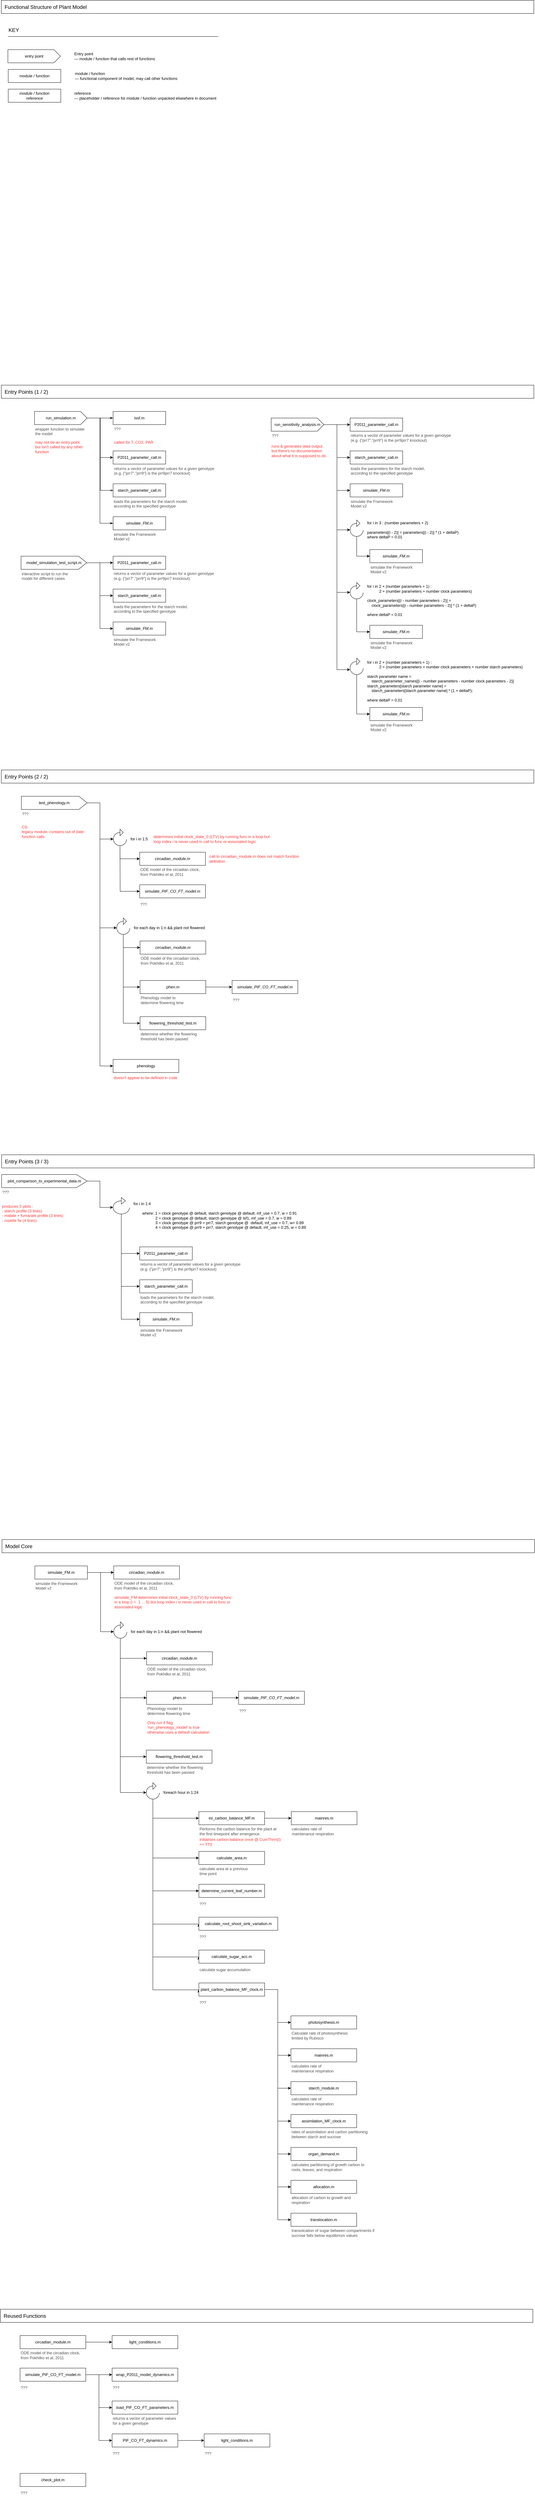 <mxfile version="24.2.5" type="device">
  <diagram name="Page-1" id="4OQYP99l9z3jyoUwlahB">
    <mxGraphModel dx="1434" dy="2040" grid="1" gridSize="10" guides="1" tooltips="1" connect="1" arrows="1" fold="1" page="1" pageScale="1" pageWidth="1654" pageHeight="1169" math="0" shadow="0">
      <root>
        <mxCell id="0" />
        <mxCell id="1" parent="0" />
        <mxCell id="Ty6IROzU_QYSebtPtgUp-1" value="Entry Points (1 / 2)" style="rounded=0;whiteSpace=wrap;html=1;align=left;fontStyle=0;fontSize=16;spacingLeft=8;" parent="1" vertex="1">
          <mxGeometry x="20" y="20" width="1620" height="40" as="geometry" />
        </mxCell>
        <mxCell id="OyYC3gW6zoi97B_NGa3Y-6" style="edgeStyle=orthogonalEdgeStyle;rounded=0;orthogonalLoop=1;jettySize=auto;html=1;exitX=1;exitY=0.5;exitDx=0;exitDy=0;entryX=0;entryY=0.5;entryDx=0;entryDy=0;endArrow=openThin;endFill=0;" parent="1" source="OyYC3gW6zoi97B_NGa3Y-13" target="OyYC3gW6zoi97B_NGa3Y-2" edge="1">
          <mxGeometry relative="1" as="geometry">
            <Array as="points">
              <mxPoint x="321" y="120" />
              <mxPoint x="321" y="340" />
            </Array>
          </mxGeometry>
        </mxCell>
        <mxCell id="OyYC3gW6zoi97B_NGa3Y-7" style="edgeStyle=orthogonalEdgeStyle;rounded=0;orthogonalLoop=1;jettySize=auto;html=1;exitX=1;exitY=0.5;exitDx=0;exitDy=0;entryX=0;entryY=0.5;entryDx=0;entryDy=0;endArrow=classicThin;endFill=1;" parent="1" source="OyYC3gW6zoi97B_NGa3Y-13" target="OyYC3gW6zoi97B_NGa3Y-3" edge="1">
          <mxGeometry relative="1" as="geometry" />
        </mxCell>
        <mxCell id="OyYC3gW6zoi97B_NGa3Y-8" style="edgeStyle=orthogonalEdgeStyle;rounded=0;orthogonalLoop=1;jettySize=auto;html=1;exitX=1;exitY=0.5;exitDx=0;exitDy=0;entryX=0;entryY=0.5;entryDx=0;entryDy=0;endArrow=classicThin;endFill=1;" parent="1" source="OyYC3gW6zoi97B_NGa3Y-13" target="OyYC3gW6zoi97B_NGa3Y-4" edge="1">
          <mxGeometry relative="1" as="geometry">
            <Array as="points">
              <mxPoint x="320" y="120" />
              <mxPoint x="320" y="440" />
            </Array>
          </mxGeometry>
        </mxCell>
        <mxCell id="OyYC3gW6zoi97B_NGa3Y-2" value="starch_parameter_call.m" style="rounded=0;whiteSpace=wrap;html=1;" parent="1" vertex="1">
          <mxGeometry x="360" y="320" width="160" height="40" as="geometry" />
        </mxCell>
        <mxCell id="OyYC3gW6zoi97B_NGa3Y-3" value="issf.m" style="rounded=0;whiteSpace=wrap;html=1;" parent="1" vertex="1">
          <mxGeometry x="360" y="100" width="160" height="40" as="geometry" />
        </mxCell>
        <mxCell id="OyYC3gW6zoi97B_NGa3Y-4" value="simulate_FM.m" style="rounded=0;whiteSpace=wrap;html=1;fontStyle=2" parent="1" vertex="1">
          <mxGeometry x="360" y="420" width="160" height="40" as="geometry" />
        </mxCell>
        <mxCell id="OyYC3gW6zoi97B_NGa3Y-9" style="edgeStyle=orthogonalEdgeStyle;rounded=0;orthogonalLoop=1;jettySize=auto;html=1;exitX=1;exitY=0.5;exitDx=0;exitDy=0;entryX=0;entryY=0.5;entryDx=0;entryDy=0;" parent="1" source="OyYC3gW6zoi97B_NGa3Y-12" target="OyYC3gW6zoi97B_NGa3Y-42" edge="1">
          <mxGeometry relative="1" as="geometry" />
        </mxCell>
        <mxCell id="OyYC3gW6zoi97B_NGa3Y-49" style="edgeStyle=orthogonalEdgeStyle;rounded=0;orthogonalLoop=1;jettySize=auto;html=1;exitX=1;exitY=0.5;exitDx=0;exitDy=0;entryX=0;entryY=0.5;entryDx=0;entryDy=0;" parent="1" source="OyYC3gW6zoi97B_NGa3Y-12" target="OyYC3gW6zoi97B_NGa3Y-48" edge="1">
          <mxGeometry relative="1" as="geometry">
            <Array as="points">
              <mxPoint x="1041" y="140" />
              <mxPoint x="1041" y="340" />
            </Array>
          </mxGeometry>
        </mxCell>
        <mxCell id="OyYC3gW6zoi97B_NGa3Y-50" style="edgeStyle=orthogonalEdgeStyle;rounded=0;orthogonalLoop=1;jettySize=auto;html=1;exitX=1;exitY=0.5;exitDx=0;exitDy=0;entryX=0;entryY=0.5;entryDx=0;entryDy=0;" parent="1" source="OyYC3gW6zoi97B_NGa3Y-12" target="OyYC3gW6zoi97B_NGa3Y-44" edge="1">
          <mxGeometry relative="1" as="geometry" />
        </mxCell>
        <mxCell id="Ty6IROzU_QYSebtPtgUp-19" style="edgeStyle=orthogonalEdgeStyle;rounded=0;orthogonalLoop=1;jettySize=auto;html=1;exitX=1;exitY=0.5;exitDx=0;exitDy=0;" parent="1" source="OyYC3gW6zoi97B_NGa3Y-12" target="Ty6IROzU_QYSebtPtgUp-15" edge="1">
          <mxGeometry relative="1" as="geometry">
            <Array as="points">
              <mxPoint x="1041" y="140" />
              <mxPoint x="1041" y="460" />
            </Array>
          </mxGeometry>
        </mxCell>
        <mxCell id="Ty6IROzU_QYSebtPtgUp-32" style="edgeStyle=orthogonalEdgeStyle;rounded=0;orthogonalLoop=1;jettySize=auto;html=1;exitX=1;exitY=0.5;exitDx=0;exitDy=0;" parent="1" source="OyYC3gW6zoi97B_NGa3Y-12" target="Ty6IROzU_QYSebtPtgUp-29" edge="1">
          <mxGeometry relative="1" as="geometry">
            <Array as="points">
              <mxPoint x="1041" y="140" />
              <mxPoint x="1041" y="650" />
            </Array>
          </mxGeometry>
        </mxCell>
        <mxCell id="OyYC3gW6zoi97B_NGa3Y-12" value="run_sensitivity_analysis.m" style="shape=stencil(tZTdjsIgEIWfhtsNFPV+w+p7YB23RIQGWF3f3mmhG0lt1582aZrMOfSb0wxAuPCVrIEUtCL8ixQFoxTfWJ9TvUq19DWUIYon6ZTcaoiOD84e4Kx2ITGUqcCp0Lh8TegnrmkeLkprDEKUNT5zbnyESWXwW/obYan9Jatq5B8hgEsho0qKzePYj+U8YDZT3hzbpZ8873TgPDGba3CTgdnrWC5QGdrcXGxlefh29sfs7oapZXNwekZnH+0J/jkO93+zA2hlbgBs8T5ilSOWE8T4u3eegbyEKLX1MLI3UO9NpFUHxsjF3joYme9eaR3vyJGugwva1r0OrRqv7la4Ag==);whiteSpace=wrap;html=1;" parent="1" vertex="1">
          <mxGeometry x="841" y="120" width="160" height="40" as="geometry" />
        </mxCell>
        <mxCell id="Ty6IROzU_QYSebtPtgUp-7" style="edgeStyle=orthogonalEdgeStyle;rounded=0;orthogonalLoop=1;jettySize=auto;html=1;exitX=1;exitY=0.5;exitDx=0;exitDy=0;entryX=0;entryY=0.5;entryDx=0;entryDy=0;" parent="1" source="OyYC3gW6zoi97B_NGa3Y-13" target="4cM30i_C6k8ZRPNzD9nz-3" edge="1">
          <mxGeometry relative="1" as="geometry">
            <Array as="points">
              <mxPoint x="320" y="120" />
              <mxPoint x="320" y="240" />
            </Array>
          </mxGeometry>
        </mxCell>
        <mxCell id="OyYC3gW6zoi97B_NGa3Y-13" value="run_simulation.m" style="shape=stencil(tZTdjsIgEIWfhtsNFPV+w+p7YB23RIQGWF3f3mmhG0lt1582aZrMOfSb0wxAuPCVrIEUtCL8ixQFoxTfWJ9TvUq19DWUIYon6ZTcaoiOD84e4Kx2ITGUqcCp0Lh8TegnrmkeLkprDEKUNT5zbnyESWXwW/obYan9Jatq5B8hgEsho0qKzePYj+U8YDZT3hzbpZ8873TgPDGba3CTgdnrWC5QGdrcXGxlefh29sfs7oapZXNwekZnH+0J/jkO93+zA2hlbgBs8T5ilSOWE8T4u3eegbyEKLX1MLI3UO9NpFUHxsjF3joYme9eaR3vyJGugwva1r0OrRqv7la4Ag==);whiteSpace=wrap;html=1;" parent="1" vertex="1">
          <mxGeometry x="121" y="100" width="160" height="40" as="geometry" />
        </mxCell>
        <mxCell id="OyYC3gW6zoi97B_NGa3Y-14" value="circadian_module.m" style="rounded=0;whiteSpace=wrap;html=1;fontStyle=2" parent="1" vertex="1">
          <mxGeometry x="362" y="3610" width="200" height="40" as="geometry" />
        </mxCell>
        <mxCell id="OyYC3gW6zoi97B_NGa3Y-23" style="edgeStyle=orthogonalEdgeStyle;rounded=0;orthogonalLoop=1;jettySize=auto;html=1;exitX=1;exitY=0.5;exitDx=0;exitDy=0;entryX=0;entryY=0.5;entryDx=0;entryDy=0;" parent="1" source="OyYC3gW6zoi97B_NGa3Y-16" target="OyYC3gW6zoi97B_NGa3Y-18" edge="1">
          <mxGeometry relative="1" as="geometry" />
        </mxCell>
        <mxCell id="OyYC3gW6zoi97B_NGa3Y-16" value="phen.m" style="rounded=0;whiteSpace=wrap;html=1;" parent="1" vertex="1">
          <mxGeometry x="462" y="3991" width="200" height="40" as="geometry" />
        </mxCell>
        <mxCell id="OyYC3gW6zoi97B_NGa3Y-18" value="simulate_PIF_CO_FT_model.m" style="rounded=0;whiteSpace=wrap;html=1;fontStyle=2" parent="1" vertex="1">
          <mxGeometry x="742" y="3991" width="200" height="40" as="geometry" />
        </mxCell>
        <mxCell id="OyYC3gW6zoi97B_NGa3Y-29" value="Phenology model to determine flowering time" style="text;html=1;align=left;verticalAlign=middle;whiteSpace=wrap;rounded=0;fontColor=#4D4D4D;" parent="1" vertex="1">
          <mxGeometry x="462" y="4031" width="160" height="40" as="geometry" />
        </mxCell>
        <mxCell id="OyYC3gW6zoi97B_NGa3Y-30" value="???" style="text;html=1;align=left;verticalAlign=middle;whiteSpace=wrap;rounded=0;fontColor=#4D4D4D;" parent="1" vertex="1">
          <mxGeometry x="742" y="4031" width="160" height="40" as="geometry" />
        </mxCell>
        <mxCell id="OyYC3gW6zoi97B_NGa3Y-35" value="simulate the Framework Model v2" style="text;html=1;align=left;verticalAlign=top;whiteSpace=wrap;rounded=0;fontColor=#4D4D4D;" parent="1" vertex="1">
          <mxGeometry x="360" y="460" width="160" height="40" as="geometry" />
        </mxCell>
        <mxCell id="OyYC3gW6zoi97B_NGa3Y-36" value="ODE model of the circadian clock, from Pokhilko et al, 2011" style="text;html=1;align=left;verticalAlign=middle;whiteSpace=wrap;rounded=0;fontColor=#4D4D4D;" parent="1" vertex="1">
          <mxGeometry x="362" y="3650" width="200" height="40" as="geometry" />
        </mxCell>
        <mxCell id="OyYC3gW6zoi97B_NGa3Y-38" value="???" style="text;html=1;align=left;verticalAlign=top;whiteSpace=wrap;rounded=0;fontColor=#4D4D4D;" parent="1" vertex="1">
          <mxGeometry x="841" y="160" width="160" height="40" as="geometry" />
        </mxCell>
        <mxCell id="OyYC3gW6zoi97B_NGa3Y-39" value="wrapper function to simulate the model" style="text;html=1;align=left;verticalAlign=top;whiteSpace=wrap;rounded=0;fontColor=#4D4D4D;" parent="1" vertex="1">
          <mxGeometry x="121" y="140" width="160" height="40" as="geometry" />
        </mxCell>
        <mxCell id="OyYC3gW6zoi97B_NGa3Y-40" value="loads the parameters for the starch model, according to the specified genotype" style="text;html=1;align=left;verticalAlign=top;whiteSpace=wrap;rounded=0;fontColor=#4D4D4D;" parent="1" vertex="1">
          <mxGeometry x="1081" y="260" width="240" height="40" as="geometry" />
        </mxCell>
        <mxCell id="OyYC3gW6zoi97B_NGa3Y-41" value="returns a vector of parameter values for a given genotype (e.g. {&quot;prr7&quot;,&quot;prr9&quot;} is the prr9prr7 knockout)" style="text;html=1;align=left;verticalAlign=middle;whiteSpace=wrap;rounded=0;fontColor=#4D4D4D;" parent="1" vertex="1">
          <mxGeometry x="1081" y="160" width="320" height="40" as="geometry" />
        </mxCell>
        <mxCell id="OyYC3gW6zoi97B_NGa3Y-42" value="P2011_parameter_call.m" style="rounded=0;whiteSpace=wrap;html=1;" parent="1" vertex="1">
          <mxGeometry x="1081" y="120" width="160" height="40" as="geometry" />
        </mxCell>
        <mxCell id="OyYC3gW6zoi97B_NGa3Y-43" value="returns a vector of parameter values for a given genotype (e.g. {&quot;prr7&quot;,&quot;prr9&quot;} is the prr9prr7 knockout)" style="text;html=1;align=left;verticalAlign=top;whiteSpace=wrap;rounded=0;fontColor=#4D4D4D;" parent="1" vertex="1">
          <mxGeometry x="361" y="260" width="320" height="40" as="geometry" />
        </mxCell>
        <mxCell id="OyYC3gW6zoi97B_NGa3Y-44" value="starch_parameter_call.m" style="rounded=0;whiteSpace=wrap;html=1;" parent="1" vertex="1">
          <mxGeometry x="1081" y="220" width="160" height="40" as="geometry" />
        </mxCell>
        <mxCell id="OyYC3gW6zoi97B_NGa3Y-46" value="loads the parameters for the starch model, according to the specified genotype" style="text;html=1;align=left;verticalAlign=top;whiteSpace=wrap;rounded=0;fontColor=#4D4D4D;" parent="1" vertex="1">
          <mxGeometry x="360" y="360" width="240" height="40" as="geometry" />
        </mxCell>
        <mxCell id="OyYC3gW6zoi97B_NGa3Y-47" value="simulate the Framework Model v2" style="text;html=1;align=left;verticalAlign=top;whiteSpace=wrap;rounded=0;fontColor=#4D4D4D;" parent="1" vertex="1">
          <mxGeometry x="1081" y="360" width="160" height="40" as="geometry" />
        </mxCell>
        <mxCell id="OyYC3gW6zoi97B_NGa3Y-48" value="simulate_FM.m" style="rounded=0;whiteSpace=wrap;html=1;fontStyle=2" parent="1" vertex="1">
          <mxGeometry x="1081" y="320" width="160" height="40" as="geometry" />
        </mxCell>
        <mxCell id="OyYC3gW6zoi97B_NGa3Y-59" style="edgeStyle=orthogonalEdgeStyle;rounded=0;orthogonalLoop=1;jettySize=auto;html=1;exitX=1;exitY=0.5;exitDx=0;exitDy=0;entryX=0;entryY=0.5;entryDx=0;entryDy=0;" parent="1" source="OyYC3gW6zoi97B_NGa3Y-51" target="OyYC3gW6zoi97B_NGa3Y-53" edge="1">
          <mxGeometry relative="1" as="geometry" />
        </mxCell>
        <mxCell id="OyYC3gW6zoi97B_NGa3Y-60" style="edgeStyle=orthogonalEdgeStyle;rounded=0;orthogonalLoop=1;jettySize=auto;html=1;exitX=1;exitY=0.5;exitDx=0;exitDy=0;entryX=0;entryY=0.5;entryDx=0;entryDy=0;" parent="1" source="OyYC3gW6zoi97B_NGa3Y-51" target="OyYC3gW6zoi97B_NGa3Y-55" edge="1">
          <mxGeometry relative="1" as="geometry" />
        </mxCell>
        <mxCell id="OyYC3gW6zoi97B_NGa3Y-61" style="edgeStyle=orthogonalEdgeStyle;rounded=0;orthogonalLoop=1;jettySize=auto;html=1;exitX=1;exitY=0.5;exitDx=0;exitDy=0;entryX=0;entryY=0.5;entryDx=0;entryDy=0;" parent="1" source="OyYC3gW6zoi97B_NGa3Y-51" target="OyYC3gW6zoi97B_NGa3Y-57" edge="1">
          <mxGeometry relative="1" as="geometry" />
        </mxCell>
        <mxCell id="OyYC3gW6zoi97B_NGa3Y-51" value="model_simulation_test_script.m" style="shape=stencil(tZTdjsIgEIWfhtsNFPV+w+p7YB23RIQGWF3f3mmhG0lt1582aZrMOfSb0wxAuPCVrIEUtCL8ixQFoxTfWJ9TvUq19DWUIYon6ZTcaoiOD84e4Kx2ITGUqcCp0Lh8TegnrmkeLkprDEKUNT5zbnyESWXwW/obYan9Jatq5B8hgEsho0qKzePYj+U8YDZT3hzbpZ8873TgPDGba3CTgdnrWC5QGdrcXGxlefh29sfs7oapZXNwekZnH+0J/jkO93+zA2hlbgBs8T5ilSOWE8T4u3eegbyEKLX1MLI3UO9NpFUHxsjF3joYme9eaR3vyJGugwva1r0OrRqv7la4Ag==);whiteSpace=wrap;html=1;" parent="1" vertex="1">
          <mxGeometry x="80" y="540" width="200" height="40" as="geometry" />
        </mxCell>
        <mxCell id="OyYC3gW6zoi97B_NGa3Y-52" value="interactive script to run the model for different cases" style="text;html=1;align=left;verticalAlign=top;whiteSpace=wrap;rounded=0;fontColor=#4D4D4D;" parent="1" vertex="1">
          <mxGeometry x="80" y="580" width="160" height="40" as="geometry" />
        </mxCell>
        <mxCell id="OyYC3gW6zoi97B_NGa3Y-53" value="P2011_parameter_call.m" style="rounded=0;whiteSpace=wrap;html=1;" parent="1" vertex="1">
          <mxGeometry x="360" y="540" width="160" height="40" as="geometry" />
        </mxCell>
        <mxCell id="OyYC3gW6zoi97B_NGa3Y-54" value="returns a vector of parameter values for a given genotype (e.g. {&quot;prr7&quot;,&quot;prr9&quot;} is the prr9prr7 knockout)" style="text;html=1;align=left;verticalAlign=middle;whiteSpace=wrap;rounded=0;fontColor=#4D4D4D;" parent="1" vertex="1">
          <mxGeometry x="360" y="580" width="320" height="40" as="geometry" />
        </mxCell>
        <mxCell id="OyYC3gW6zoi97B_NGa3Y-55" value="starch_parameter_call.m" style="rounded=0;whiteSpace=wrap;html=1;" parent="1" vertex="1">
          <mxGeometry x="360" y="640" width="160" height="40" as="geometry" />
        </mxCell>
        <mxCell id="OyYC3gW6zoi97B_NGa3Y-56" value="loads the parameters for the starch model, according to the specified genotype" style="text;html=1;align=left;verticalAlign=top;whiteSpace=wrap;rounded=0;fontColor=#4D4D4D;" parent="1" vertex="1">
          <mxGeometry x="360" y="680" width="240" height="40" as="geometry" />
        </mxCell>
        <mxCell id="OyYC3gW6zoi97B_NGa3Y-57" value="simulate_FM.m" style="rounded=0;whiteSpace=wrap;html=1;fontStyle=2" parent="1" vertex="1">
          <mxGeometry x="360" y="740" width="160" height="40" as="geometry" />
        </mxCell>
        <mxCell id="OyYC3gW6zoi97B_NGa3Y-58" value="simulate the Framework Model v2" style="text;html=1;align=left;verticalAlign=top;whiteSpace=wrap;rounded=0;fontColor=#4D4D4D;" parent="1" vertex="1">
          <mxGeometry x="360" y="780" width="160" height="40" as="geometry" />
        </mxCell>
        <mxCell id="OyYC3gW6zoi97B_NGa3Y-67" style="edgeStyle=orthogonalEdgeStyle;rounded=0;orthogonalLoop=1;jettySize=auto;html=1;exitX=1;exitY=0.5;exitDx=0;exitDy=0;entryX=0;entryY=0.5;entryDx=0;entryDy=0;" parent="1" source="OyYC3gW6zoi97B_NGa3Y-62" target="OyYC3gW6zoi97B_NGa3Y-14" edge="1">
          <mxGeometry relative="1" as="geometry" />
        </mxCell>
        <mxCell id="OyYC3gW6zoi97B_NGa3Y-69" style="edgeStyle=orthogonalEdgeStyle;rounded=0;orthogonalLoop=1;jettySize=auto;html=1;entryX=0;entryY=0.5;entryDx=0;entryDy=0;" parent="1" source="QBO8LM26LkIvInR4Ni3u-11" target="OyYC3gW6zoi97B_NGa3Y-16" edge="1">
          <mxGeometry relative="1" as="geometry">
            <Array as="points">
              <mxPoint x="382" y="4011" />
            </Array>
          </mxGeometry>
        </mxCell>
        <mxCell id="OyYC3gW6zoi97B_NGa3Y-72" style="edgeStyle=orthogonalEdgeStyle;rounded=0;orthogonalLoop=1;jettySize=auto;html=1;entryX=0;entryY=0.5;entryDx=0;entryDy=0;" parent="1" source="QBO8LM26LkIvInR4Ni3u-16" target="OyYC3gW6zoi97B_NGa3Y-71" edge="1">
          <mxGeometry relative="1" as="geometry">
            <Array as="points">
              <mxPoint x="481" y="4498" />
            </Array>
          </mxGeometry>
        </mxCell>
        <mxCell id="OyYC3gW6zoi97B_NGa3Y-77" style="edgeStyle=orthogonalEdgeStyle;rounded=0;orthogonalLoop=1;jettySize=auto;html=1;entryX=0;entryY=0.5;entryDx=0;entryDy=0;" parent="1" source="QBO8LM26LkIvInR4Ni3u-16" target="OyYC3gW6zoi97B_NGa3Y-73" edge="1">
          <mxGeometry relative="1" as="geometry">
            <mxPoint x="271" y="4169" as="sourcePoint" />
            <Array as="points">
              <mxPoint x="481" y="4598" />
            </Array>
          </mxGeometry>
        </mxCell>
        <mxCell id="OyYC3gW6zoi97B_NGa3Y-78" style="edgeStyle=orthogonalEdgeStyle;rounded=0;orthogonalLoop=1;jettySize=auto;html=1;entryX=0;entryY=0.5;entryDx=0;entryDy=0;" parent="1" source="QBO8LM26LkIvInR4Ni3u-16" target="OyYC3gW6zoi97B_NGa3Y-75" edge="1">
          <mxGeometry relative="1" as="geometry">
            <Array as="points">
              <mxPoint x="481" y="4699" />
            </Array>
          </mxGeometry>
        </mxCell>
        <mxCell id="OyYC3gW6zoi97B_NGa3Y-81" style="edgeStyle=orthogonalEdgeStyle;rounded=0;orthogonalLoop=1;jettySize=auto;html=1;entryX=0;entryY=0.5;entryDx=0;entryDy=0;" parent="1" source="QBO8LM26LkIvInR4Ni3u-16" target="OyYC3gW6zoi97B_NGa3Y-79" edge="1">
          <mxGeometry relative="1" as="geometry">
            <Array as="points">
              <mxPoint x="481" y="4799" />
            </Array>
          </mxGeometry>
        </mxCell>
        <mxCell id="OyYC3gW6zoi97B_NGa3Y-96" style="edgeStyle=orthogonalEdgeStyle;rounded=0;orthogonalLoop=1;jettySize=auto;html=1;entryX=0;entryY=0.5;entryDx=0;entryDy=0;" parent="1" source="QBO8LM26LkIvInR4Ni3u-16" target="OyYC3gW6zoi97B_NGa3Y-82" edge="1">
          <mxGeometry relative="1" as="geometry">
            <Array as="points">
              <mxPoint x="481" y="4899" />
            </Array>
          </mxGeometry>
        </mxCell>
        <mxCell id="QBO8LM26LkIvInR4Ni3u-4" style="edgeStyle=orthogonalEdgeStyle;rounded=0;orthogonalLoop=1;jettySize=auto;html=1;entryX=0;entryY=0.5;entryDx=0;entryDy=0;" parent="1" source="QBO8LM26LkIvInR4Ni3u-11" target="QBO8LM26LkIvInR4Ni3u-2" edge="1">
          <mxGeometry relative="1" as="geometry">
            <Array as="points">
              <mxPoint x="382" y="4190" />
            </Array>
          </mxGeometry>
        </mxCell>
        <mxCell id="QBO8LM26LkIvInR4Ni3u-6" style="edgeStyle=orthogonalEdgeStyle;rounded=0;orthogonalLoop=1;jettySize=auto;html=1;entryX=0;entryY=0.5;entryDx=0;entryDy=0;" parent="1" source="QBO8LM26LkIvInR4Ni3u-11" target="QBO8LM26LkIvInR4Ni3u-1" edge="1">
          <mxGeometry relative="1" as="geometry">
            <Array as="points">
              <mxPoint x="382" y="3891" />
            </Array>
          </mxGeometry>
        </mxCell>
        <mxCell id="QBO8LM26LkIvInR4Ni3u-20" style="edgeStyle=orthogonalEdgeStyle;rounded=0;orthogonalLoop=1;jettySize=auto;html=1;exitX=1;exitY=0.5;exitDx=0;exitDy=0;" parent="1" source="OyYC3gW6zoi97B_NGa3Y-62" target="QBO8LM26LkIvInR4Ni3u-11" edge="1">
          <mxGeometry relative="1" as="geometry">
            <Array as="points">
              <mxPoint x="322" y="3630" />
              <mxPoint x="322" y="3810" />
            </Array>
          </mxGeometry>
        </mxCell>
        <mxCell id="OyYC3gW6zoi97B_NGa3Y-62" value="simulate_FM.m" style="rounded=0;whiteSpace=wrap;html=1;" parent="1" vertex="1">
          <mxGeometry x="122" y="3610" width="160" height="40" as="geometry" />
        </mxCell>
        <mxCell id="OyYC3gW6zoi97B_NGa3Y-63" value="simulate the Framework Model v2" style="text;html=1;align=left;verticalAlign=top;whiteSpace=wrap;rounded=0;fontColor=#4D4D4D;" parent="1" vertex="1">
          <mxGeometry x="122" y="3650" width="160" height="40" as="geometry" />
        </mxCell>
        <mxCell id="OyYC3gW6zoi97B_NGa3Y-65" value="Only run if flag &#39;run_phenology_model&#39; is true otherwise uses a default calculation" style="text;html=1;align=left;verticalAlign=middle;whiteSpace=wrap;rounded=0;fontColor=#FF3333;" parent="1" vertex="1">
          <mxGeometry x="462" y="4071" width="200" height="59" as="geometry" />
        </mxCell>
        <mxCell id="OyYC3gW6zoi97B_NGa3Y-66" value="simulate_FM determines initial clock_state_0 (LTV) by running func in a loop (&lt;span style=&quot;background-color: initial;&quot;&gt;i =&amp;nbsp; 1 ... 5) but loop index i is never used in call to func or associated logic&lt;/span&gt;" style="text;html=1;align=left;verticalAlign=middle;whiteSpace=wrap;rounded=0;fontColor=#FF3333;" parent="1" vertex="1">
          <mxGeometry x="362" y="3690" width="360" height="60" as="geometry" />
        </mxCell>
        <mxCell id="OyYC3gW6zoi97B_NGa3Y-70" value="calculate area at a previous time point" style="text;html=1;align=left;verticalAlign=middle;whiteSpace=wrap;rounded=0;fontColor=#4D4D4D;" parent="1" vertex="1">
          <mxGeometry x="621" y="4518" width="160" height="40" as="geometry" />
        </mxCell>
        <mxCell id="OyYC3gW6zoi97B_NGa3Y-71" value="calculate_area.m" style="rounded=0;whiteSpace=wrap;html=1;" parent="1" vertex="1">
          <mxGeometry x="621" y="4478" width="200" height="40" as="geometry" />
        </mxCell>
        <mxCell id="OyYC3gW6zoi97B_NGa3Y-73" value="determine_current_leaf_number.m" style="rounded=0;whiteSpace=wrap;html=1;" parent="1" vertex="1">
          <mxGeometry x="621" y="4578" width="200" height="40" as="geometry" />
        </mxCell>
        <mxCell id="OyYC3gW6zoi97B_NGa3Y-74" value="???" style="text;html=1;align=left;verticalAlign=middle;whiteSpace=wrap;rounded=0;fontColor=#4D4D4D;" parent="1" vertex="1">
          <mxGeometry x="621" y="4618" width="160" height="40" as="geometry" />
        </mxCell>
        <mxCell id="OyYC3gW6zoi97B_NGa3Y-75" value="calculate_root_shoot_sink_variation.m" style="rounded=0;whiteSpace=wrap;html=1;" parent="1" vertex="1">
          <mxGeometry x="621" y="4678" width="240" height="40" as="geometry" />
        </mxCell>
        <mxCell id="OyYC3gW6zoi97B_NGa3Y-76" value="???" style="text;html=1;align=left;verticalAlign=middle;whiteSpace=wrap;rounded=0;fontColor=#4D4D4D;" parent="1" vertex="1">
          <mxGeometry x="621" y="4718" width="160" height="40" as="geometry" />
        </mxCell>
        <mxCell id="OyYC3gW6zoi97B_NGa3Y-79" value="&lt;font style=&quot;font-size: 12px;&quot;&gt;&lt;span style=&quot;white-space: pre; text-align: start; background-color: initial;&quot;&gt;&lt;font style=&quot;font-size: 12px;&quot; face=&quot;Helvetica&quot;&gt;calculate_sugar_acc&lt;/font&gt;&lt;/span&gt;.m&lt;/font&gt;" style="rounded=0;whiteSpace=wrap;html=1;" parent="1" vertex="1">
          <mxGeometry x="621" y="4778" width="200" height="40" as="geometry" />
        </mxCell>
        <mxCell id="OyYC3gW6zoi97B_NGa3Y-80" value="calculate sugar accumulation" style="text;html=1;align=left;verticalAlign=middle;whiteSpace=wrap;rounded=0;fontColor=#4D4D4D;" parent="1" vertex="1">
          <mxGeometry x="621" y="4818" width="160" height="40" as="geometry" />
        </mxCell>
        <mxCell id="OyYC3gW6zoi97B_NGa3Y-86" style="edgeStyle=orthogonalEdgeStyle;rounded=0;orthogonalLoop=1;jettySize=auto;html=1;exitX=1;exitY=0.5;exitDx=0;exitDy=0;entryX=0;entryY=0.5;entryDx=0;entryDy=0;" parent="1" source="OyYC3gW6zoi97B_NGa3Y-82" target="OyYC3gW6zoi97B_NGa3Y-84" edge="1">
          <mxGeometry relative="1" as="geometry" />
        </mxCell>
        <mxCell id="OyYC3gW6zoi97B_NGa3Y-89" style="edgeStyle=orthogonalEdgeStyle;rounded=0;orthogonalLoop=1;jettySize=auto;html=1;exitX=1;exitY=0.5;exitDx=0;exitDy=0;entryX=0;entryY=0.5;entryDx=0;entryDy=0;" parent="1" source="OyYC3gW6zoi97B_NGa3Y-82" target="OyYC3gW6zoi97B_NGa3Y-87" edge="1">
          <mxGeometry relative="1" as="geometry" />
        </mxCell>
        <mxCell id="OyYC3gW6zoi97B_NGa3Y-94" style="edgeStyle=orthogonalEdgeStyle;rounded=0;orthogonalLoop=1;jettySize=auto;html=1;exitX=1;exitY=0.5;exitDx=0;exitDy=0;entryX=0;entryY=0.5;entryDx=0;entryDy=0;" parent="1" source="OyYC3gW6zoi97B_NGa3Y-82" target="OyYC3gW6zoi97B_NGa3Y-90" edge="1">
          <mxGeometry relative="1" as="geometry" />
        </mxCell>
        <mxCell id="OyYC3gW6zoi97B_NGa3Y-95" style="edgeStyle=orthogonalEdgeStyle;rounded=0;orthogonalLoop=1;jettySize=auto;html=1;exitX=1;exitY=0.5;exitDx=0;exitDy=0;entryX=0;entryY=0.5;entryDx=0;entryDy=0;" parent="1" source="OyYC3gW6zoi97B_NGa3Y-82" target="OyYC3gW6zoi97B_NGa3Y-93" edge="1">
          <mxGeometry relative="1" as="geometry" />
        </mxCell>
        <mxCell id="OyYC3gW6zoi97B_NGa3Y-99" style="edgeStyle=orthogonalEdgeStyle;rounded=0;orthogonalLoop=1;jettySize=auto;html=1;exitX=1;exitY=0.5;exitDx=0;exitDy=0;entryX=0;entryY=0.5;entryDx=0;entryDy=0;" parent="1" source="OyYC3gW6zoi97B_NGa3Y-82" target="OyYC3gW6zoi97B_NGa3Y-97" edge="1">
          <mxGeometry relative="1" as="geometry" />
        </mxCell>
        <mxCell id="OyYC3gW6zoi97B_NGa3Y-102" style="edgeStyle=orthogonalEdgeStyle;rounded=0;orthogonalLoop=1;jettySize=auto;html=1;exitX=1;exitY=0.5;exitDx=0;exitDy=0;entryX=0;entryY=0.5;entryDx=0;entryDy=0;" parent="1" source="OyYC3gW6zoi97B_NGa3Y-82" target="OyYC3gW6zoi97B_NGa3Y-100" edge="1">
          <mxGeometry relative="1" as="geometry" />
        </mxCell>
        <mxCell id="OyYC3gW6zoi97B_NGa3Y-105" style="edgeStyle=orthogonalEdgeStyle;rounded=0;orthogonalLoop=1;jettySize=auto;html=1;exitX=1;exitY=0.5;exitDx=0;exitDy=0;entryX=0;entryY=0.5;entryDx=0;entryDy=0;" parent="1" source="OyYC3gW6zoi97B_NGa3Y-82" target="OyYC3gW6zoi97B_NGa3Y-103" edge="1">
          <mxGeometry relative="1" as="geometry" />
        </mxCell>
        <mxCell id="OyYC3gW6zoi97B_NGa3Y-82" value="plant_carbon_balance_MF_clock.m" style="rounded=0;whiteSpace=wrap;html=1;" parent="1" vertex="1">
          <mxGeometry x="621" y="4878" width="200" height="40" as="geometry" />
        </mxCell>
        <mxCell id="OyYC3gW6zoi97B_NGa3Y-83" value="???" style="text;html=1;align=left;verticalAlign=middle;whiteSpace=wrap;rounded=0;fontColor=#4D4D4D;" parent="1" vertex="1">
          <mxGeometry x="621" y="4918" width="160" height="40" as="geometry" />
        </mxCell>
        <mxCell id="OyYC3gW6zoi97B_NGa3Y-84" value="photosynthesis.m" style="rounded=0;whiteSpace=wrap;html=1;" parent="1" vertex="1">
          <mxGeometry x="901" y="4978" width="200" height="40" as="geometry" />
        </mxCell>
        <mxCell id="OyYC3gW6zoi97B_NGa3Y-85" value="Calculate rate of photosynthesis limited by Rubisco" style="text;html=1;align=left;verticalAlign=middle;whiteSpace=wrap;rounded=0;fontColor=#4D4D4D;" parent="1" vertex="1">
          <mxGeometry x="901" y="5018" width="200" height="40" as="geometry" />
        </mxCell>
        <mxCell id="OyYC3gW6zoi97B_NGa3Y-87" value="mainres.m" style="rounded=0;whiteSpace=wrap;html=1;" parent="1" vertex="1">
          <mxGeometry x="901" y="5078" width="200" height="40" as="geometry" />
        </mxCell>
        <mxCell id="OyYC3gW6zoi97B_NGa3Y-88" value="calculates rate of maintenance respiration" style="text;html=1;align=left;verticalAlign=middle;whiteSpace=wrap;rounded=0;fontColor=#4D4D4D;" parent="1" vertex="1">
          <mxGeometry x="901" y="5118" width="160" height="40" as="geometry" />
        </mxCell>
        <mxCell id="OyYC3gW6zoi97B_NGa3Y-90" value="starch_module.m" style="rounded=0;whiteSpace=wrap;html=1;" parent="1" vertex="1">
          <mxGeometry x="901" y="5178" width="200" height="40" as="geometry" />
        </mxCell>
        <mxCell id="OyYC3gW6zoi97B_NGa3Y-91" value="calculates rate of maintenance respiration" style="text;html=1;align=left;verticalAlign=middle;whiteSpace=wrap;rounded=0;fontColor=#4D4D4D;" parent="1" vertex="1">
          <mxGeometry x="901" y="5218" width="160" height="40" as="geometry" />
        </mxCell>
        <mxCell id="OyYC3gW6zoi97B_NGa3Y-92" value="rates of assimilation and carbon partitioning between starch and sucrose" style="text;html=1;align=left;verticalAlign=middle;whiteSpace=wrap;rounded=0;fontColor=#4D4D4D;" parent="1" vertex="1">
          <mxGeometry x="901" y="5318" width="240" height="40" as="geometry" />
        </mxCell>
        <mxCell id="OyYC3gW6zoi97B_NGa3Y-93" value="assimilation_MF_clock.m" style="rounded=0;whiteSpace=wrap;html=1;" parent="1" vertex="1">
          <mxGeometry x="901" y="5278" width="200" height="40" as="geometry" />
        </mxCell>
        <mxCell id="OyYC3gW6zoi97B_NGa3Y-97" value="organ_demand.m" style="rounded=0;whiteSpace=wrap;html=1;" parent="1" vertex="1">
          <mxGeometry x="901" y="5378" width="200" height="40" as="geometry" />
        </mxCell>
        <mxCell id="OyYC3gW6zoi97B_NGa3Y-98" value="calculates partitioning of growth carbon to roots, leaves, and respiration" style="text;html=1;align=left;verticalAlign=middle;whiteSpace=wrap;rounded=0;fontColor=#4D4D4D;" parent="1" vertex="1">
          <mxGeometry x="901" y="5418" width="240" height="40" as="geometry" />
        </mxCell>
        <mxCell id="OyYC3gW6zoi97B_NGa3Y-100" value="allocation.m" style="rounded=0;whiteSpace=wrap;html=1;" parent="1" vertex="1">
          <mxGeometry x="901" y="5478" width="200" height="40" as="geometry" />
        </mxCell>
        <mxCell id="OyYC3gW6zoi97B_NGa3Y-101" value="allocation of carbon to growth and respiration" style="text;html=1;align=left;verticalAlign=middle;whiteSpace=wrap;rounded=0;fontColor=#4D4D4D;" parent="1" vertex="1">
          <mxGeometry x="901" y="5518" width="240" height="40" as="geometry" />
        </mxCell>
        <mxCell id="OyYC3gW6zoi97B_NGa3Y-103" value="translocation.m" style="rounded=0;whiteSpace=wrap;html=1;" parent="1" vertex="1">
          <mxGeometry x="901" y="5578" width="200" height="40" as="geometry" />
        </mxCell>
        <mxCell id="OyYC3gW6zoi97B_NGa3Y-104" value="transolcation of sugar between compartments if sucrose falls below equilibrium values" style="text;html=1;align=left;verticalAlign=middle;whiteSpace=wrap;rounded=0;fontColor=#4D4D4D;" parent="1" vertex="1">
          <mxGeometry x="901" y="5618" width="280" height="40" as="geometry" />
        </mxCell>
        <mxCell id="QBO8LM26LkIvInR4Ni3u-1" value="circadian_module.m" style="rounded=0;whiteSpace=wrap;html=1;fontStyle=2" parent="1" vertex="1">
          <mxGeometry x="462" y="3871" width="200" height="40" as="geometry" />
        </mxCell>
        <mxCell id="QBO8LM26LkIvInR4Ni3u-2" value="flowering_threshold_test.m" style="rounded=0;whiteSpace=wrap;html=1;" parent="1" vertex="1">
          <mxGeometry x="461" y="4170" width="200" height="40" as="geometry" />
        </mxCell>
        <mxCell id="QBO8LM26LkIvInR4Ni3u-3" value="determine whether the flowering threshold has been passed" style="text;html=1;align=left;verticalAlign=middle;whiteSpace=wrap;rounded=0;fontColor=#4D4D4D;" parent="1" vertex="1">
          <mxGeometry x="461" y="4210" width="200" height="40" as="geometry" />
        </mxCell>
        <mxCell id="QBO8LM26LkIvInR4Ni3u-5" value="ODE model of the circadian clock, from Pokhilko et al, 2011" style="text;html=1;align=left;verticalAlign=middle;whiteSpace=wrap;rounded=0;fontColor=#4D4D4D;" parent="1" vertex="1">
          <mxGeometry x="462" y="3911" width="200" height="40" as="geometry" />
        </mxCell>
        <mxCell id="QBO8LM26LkIvInR4Ni3u-15" value="" style="group" parent="1" vertex="1" connectable="0">
          <mxGeometry x="461" y="4269" width="40" height="50" as="geometry" />
        </mxCell>
        <mxCell id="QBO8LM26LkIvInR4Ni3u-16" value="" style="verticalLabelPosition=bottom;verticalAlign=top;html=1;shape=mxgraph.basic.arc;startAngle=0.256;endAngle=0.002;strokeColor=default;" parent="QBO8LM26LkIvInR4Ni3u-15" vertex="1">
          <mxGeometry y="10" width="40" height="40" as="geometry" />
        </mxCell>
        <mxCell id="QBO8LM26LkIvInR4Ni3u-17" value="" style="triangle;whiteSpace=wrap;html=1;" parent="QBO8LM26LkIvInR4Ni3u-15" vertex="1">
          <mxGeometry x="20" width="10" height="20" as="geometry" />
        </mxCell>
        <mxCell id="QBO8LM26LkIvInR4Ni3u-18" value="foreach hour in 1:24" style="text;html=1;align=left;verticalAlign=middle;whiteSpace=wrap;rounded=0;" parent="1" vertex="1">
          <mxGeometry x="511" y="4279" width="120" height="40" as="geometry" />
        </mxCell>
        <mxCell id="QBO8LM26LkIvInR4Ni3u-19" value="" style="group" parent="1" vertex="1" connectable="0">
          <mxGeometry x="362" y="3780" width="280" height="50" as="geometry" />
        </mxCell>
        <mxCell id="QBO8LM26LkIvInR4Ni3u-13" value="" style="group" parent="QBO8LM26LkIvInR4Ni3u-19" vertex="1" connectable="0">
          <mxGeometry width="40" height="50" as="geometry" />
        </mxCell>
        <mxCell id="QBO8LM26LkIvInR4Ni3u-11" value="" style="verticalLabelPosition=bottom;verticalAlign=top;html=1;shape=mxgraph.basic.arc;startAngle=0.256;endAngle=0.002;strokeColor=default;" parent="QBO8LM26LkIvInR4Ni3u-13" vertex="1">
          <mxGeometry y="10" width="40" height="40" as="geometry" />
        </mxCell>
        <mxCell id="QBO8LM26LkIvInR4Ni3u-12" value="" style="triangle;whiteSpace=wrap;html=1;" parent="QBO8LM26LkIvInR4Ni3u-13" vertex="1">
          <mxGeometry x="20" width="10" height="20" as="geometry" />
        </mxCell>
        <mxCell id="QBO8LM26LkIvInR4Ni3u-14" value="for each day in 1:n &amp;amp;&amp;amp; plant not flowered" style="text;html=1;align=left;verticalAlign=middle;whiteSpace=wrap;rounded=0;" parent="QBO8LM26LkIvInR4Ni3u-19" vertex="1">
          <mxGeometry x="50" y="10" width="230" height="40" as="geometry" />
        </mxCell>
        <mxCell id="QBO8LM26LkIvInR4Ni3u-21" style="edgeStyle=orthogonalEdgeStyle;rounded=0;orthogonalLoop=1;jettySize=auto;html=1;startArrow=classic;startFill=1;endArrow=none;endFill=0;" parent="1" source="QBO8LM26LkIvInR4Ni3u-16" target="QBO8LM26LkIvInR4Ni3u-11" edge="1">
          <mxGeometry relative="1" as="geometry" />
        </mxCell>
        <mxCell id="QBO8LM26LkIvInR4Ni3u-30" style="edgeStyle=orthogonalEdgeStyle;rounded=0;orthogonalLoop=1;jettySize=auto;html=1;exitX=0;exitY=0.5;exitDx=0;exitDy=0;startArrow=classic;startFill=1;endArrow=none;endFill=0;" parent="1" source="QBO8LM26LkIvInR4Ni3u-26" target="QBO8LM26LkIvInR4Ni3u-16" edge="1">
          <mxGeometry relative="1" as="geometry" />
        </mxCell>
        <mxCell id="4cM30i_C6k8ZRPNzD9nz-7" style="edgeStyle=orthogonalEdgeStyle;rounded=0;orthogonalLoop=1;jettySize=auto;html=1;exitX=1;exitY=0.5;exitDx=0;exitDy=0;entryX=0;entryY=0.5;entryDx=0;entryDy=0;" parent="1" source="QBO8LM26LkIvInR4Ni3u-26" target="4cM30i_C6k8ZRPNzD9nz-6" edge="1">
          <mxGeometry relative="1" as="geometry" />
        </mxCell>
        <mxCell id="QBO8LM26LkIvInR4Ni3u-26" value="ini_carbon_balance_MF.m" style="rounded=0;whiteSpace=wrap;html=1;" parent="1" vertex="1">
          <mxGeometry x="621" y="4357" width="200" height="40" as="geometry" />
        </mxCell>
        <mxCell id="QBO8LM26LkIvInR4Ni3u-29" value="Performs the carbon balance for the plant at the first timepoint after emergence." style="text;html=1;align=left;verticalAlign=middle;whiteSpace=wrap;rounded=0;fontColor=#4D4D4D;" parent="1" vertex="1">
          <mxGeometry x="621" y="4397" width="240" height="40" as="geometry" />
        </mxCell>
        <mxCell id="QBO8LM26LkIvInR4Ni3u-31" value="initialises carbon balance once @ CumThrm(t) &amp;gt;= TT0" style="text;html=1;align=left;verticalAlign=middle;whiteSpace=wrap;rounded=0;fontColor=#FF3333;" parent="1" vertex="1">
          <mxGeometry x="621" y="4429" width="260" height="40" as="geometry" />
        </mxCell>
        <mxCell id="QBO8LM26LkIvInR4Ni3u-51" style="edgeStyle=orthogonalEdgeStyle;rounded=0;orthogonalLoop=1;jettySize=auto;html=1;exitX=1;exitY=0.5;exitDx=0;exitDy=0;" parent="1" source="QBO8LM26LkIvInR4Ni3u-52" target="QBO8LM26LkIvInR4Ni3u-56" edge="1">
          <mxGeometry relative="1" as="geometry">
            <Array as="points">
              <mxPoint x="320" y="1290" />
              <mxPoint x="320" y="1400" />
            </Array>
          </mxGeometry>
        </mxCell>
        <mxCell id="QBO8LM26LkIvInR4Ni3u-102" style="edgeStyle=orthogonalEdgeStyle;rounded=0;orthogonalLoop=1;jettySize=auto;html=1;exitX=1;exitY=0.5;exitDx=0;exitDy=0;" parent="1" source="QBO8LM26LkIvInR4Ni3u-52" target="QBO8LM26LkIvInR4Ni3u-99" edge="1">
          <mxGeometry relative="1" as="geometry">
            <Array as="points">
              <mxPoint x="320" y="1290" />
              <mxPoint x="320" y="1670" />
            </Array>
          </mxGeometry>
        </mxCell>
        <mxCell id="QBO8LM26LkIvInR4Ni3u-117" style="edgeStyle=orthogonalEdgeStyle;rounded=0;orthogonalLoop=1;jettySize=auto;html=1;exitX=1;exitY=0.5;exitDx=0;exitDy=0;entryX=0;entryY=0.5;entryDx=0;entryDy=0;" parent="1" source="QBO8LM26LkIvInR4Ni3u-52" target="QBO8LM26LkIvInR4Ni3u-116" edge="1">
          <mxGeometry relative="1" as="geometry">
            <Array as="points">
              <mxPoint x="320" y="1290" />
              <mxPoint x="320" y="2090" />
            </Array>
            <mxPoint x="270" y="2030" as="targetPoint" />
          </mxGeometry>
        </mxCell>
        <mxCell id="QBO8LM26LkIvInR4Ni3u-52" value="test_phenology.m" style="shape=stencil(tZTdjsIgEIWfhtsNFPV+w+p7YB23RIQGWF3f3mmhG0lt1582aZrMOfSb0wxAuPCVrIEUtCL8ixQFoxTfWJ9TvUq19DWUIYon6ZTcaoiOD84e4Kx2ITGUqcCp0Lh8TegnrmkeLkprDEKUNT5zbnyESWXwW/obYan9Jatq5B8hgEsho0qKzePYj+U8YDZT3hzbpZ8873TgPDGba3CTgdnrWC5QGdrcXGxlefh29sfs7oapZXNwekZnH+0J/jkO93+zA2hlbgBs8T5ilSOWE8T4u3eegbyEKLX1MLI3UO9NpFUHxsjF3joYme9eaR3vyJGugwva1r0OrRqv7la4Ag==);whiteSpace=wrap;html=1;" parent="1" vertex="1">
          <mxGeometry x="81" y="1270" width="200" height="40" as="geometry" />
        </mxCell>
        <mxCell id="QBO8LM26LkIvInR4Ni3u-53" value="???" style="text;html=1;align=left;verticalAlign=top;whiteSpace=wrap;rounded=0;fontColor=#4D4D4D;" parent="1" vertex="1">
          <mxGeometry x="81" y="1310" width="160" height="40" as="geometry" />
        </mxCell>
        <mxCell id="QBO8LM26LkIvInR4Ni3u-54" value="" style="group" parent="1" vertex="1" connectable="0">
          <mxGeometry x="361" y="1370" width="280" height="50" as="geometry" />
        </mxCell>
        <mxCell id="QBO8LM26LkIvInR4Ni3u-55" value="" style="group" parent="QBO8LM26LkIvInR4Ni3u-54" vertex="1" connectable="0">
          <mxGeometry width="40" height="50" as="geometry" />
        </mxCell>
        <mxCell id="QBO8LM26LkIvInR4Ni3u-56" value="" style="verticalLabelPosition=bottom;verticalAlign=top;html=1;shape=mxgraph.basic.arc;startAngle=0.256;endAngle=0.002;strokeColor=default;" parent="QBO8LM26LkIvInR4Ni3u-55" vertex="1">
          <mxGeometry y="10" width="40" height="40" as="geometry" />
        </mxCell>
        <mxCell id="QBO8LM26LkIvInR4Ni3u-57" value="" style="triangle;whiteSpace=wrap;html=1;" parent="QBO8LM26LkIvInR4Ni3u-55" vertex="1">
          <mxGeometry x="20" width="10" height="20" as="geometry" />
        </mxCell>
        <mxCell id="QBO8LM26LkIvInR4Ni3u-58" value="for i in 1:5" style="text;html=1;align=left;verticalAlign=middle;whiteSpace=wrap;rounded=0;" parent="QBO8LM26LkIvInR4Ni3u-54" vertex="1">
          <mxGeometry x="50" y="10" width="230" height="40" as="geometry" />
        </mxCell>
        <mxCell id="QBO8LM26LkIvInR4Ni3u-71" style="edgeStyle=orthogonalEdgeStyle;rounded=0;orthogonalLoop=1;jettySize=auto;html=1;exitX=0;exitY=0.5;exitDx=0;exitDy=0;startArrow=classic;startFill=1;endArrow=none;endFill=0;" parent="1" source="QBO8LM26LkIvInR4Ni3u-59" target="QBO8LM26LkIvInR4Ni3u-56" edge="1">
          <mxGeometry relative="1" as="geometry" />
        </mxCell>
        <mxCell id="QBO8LM26LkIvInR4Ni3u-59" value="circadian_module.m" style="rounded=0;whiteSpace=wrap;html=1;fontStyle=2" parent="1" vertex="1">
          <mxGeometry x="441" y="1440" width="200" height="40" as="geometry" />
        </mxCell>
        <mxCell id="QBO8LM26LkIvInR4Ni3u-60" value="ODE model of the circadian clock, from Pokhilko et al, 2011" style="text;html=1;align=left;verticalAlign=middle;whiteSpace=wrap;rounded=0;fontColor=#4D4D4D;" parent="1" vertex="1">
          <mxGeometry x="441" y="1480" width="200" height="40" as="geometry" />
        </mxCell>
        <mxCell id="QBO8LM26LkIvInR4Ni3u-72" style="edgeStyle=orthogonalEdgeStyle;rounded=0;orthogonalLoop=1;jettySize=auto;html=1;exitX=0;exitY=0.5;exitDx=0;exitDy=0;startArrow=classic;startFill=1;endArrow=none;endFill=0;" parent="1" source="QBO8LM26LkIvInR4Ni3u-61" edge="1">
          <mxGeometry relative="1" as="geometry">
            <mxPoint x="381" y="1420" as="targetPoint" />
          </mxGeometry>
        </mxCell>
        <mxCell id="QBO8LM26LkIvInR4Ni3u-61" value="simulate_PIF_CO_FT_model.m" style="rounded=0;whiteSpace=wrap;html=1;fontStyle=2" parent="1" vertex="1">
          <mxGeometry x="441" y="1539" width="200" height="40" as="geometry" />
        </mxCell>
        <mxCell id="QBO8LM26LkIvInR4Ni3u-62" value="???" style="text;html=1;align=left;verticalAlign=middle;whiteSpace=wrap;rounded=0;fontColor=#4D4D4D;" parent="1" vertex="1">
          <mxGeometry x="441" y="1579" width="160" height="40" as="geometry" />
        </mxCell>
        <mxCell id="QBO8LM26LkIvInR4Ni3u-78" value="determines initial clock_state_0 (LTV) by running func in a loop&amp;nbsp;&lt;span style=&quot;background-color: initial;&quot;&gt;but loop index i is never used in call to func or associated logic&lt;/span&gt;" style="text;html=1;align=left;verticalAlign=middle;whiteSpace=wrap;rounded=0;fontColor=#FF3333;" parent="1" vertex="1">
          <mxGeometry x="481" y="1370" width="360" height="60" as="geometry" />
        </mxCell>
        <mxCell id="QBO8LM26LkIvInR4Ni3u-82" style="edgeStyle=orthogonalEdgeStyle;rounded=0;orthogonalLoop=1;jettySize=auto;html=1;exitX=1;exitY=0.5;exitDx=0;exitDy=0;entryX=0;entryY=0.5;entryDx=0;entryDy=0;" parent="1" source="QBO8LM26LkIvInR4Ni3u-79" target="QBO8LM26LkIvInR4Ni3u-81" edge="1">
          <mxGeometry relative="1" as="geometry" />
        </mxCell>
        <mxCell id="QBO8LM26LkIvInR4Ni3u-79" value="circadian_module.m" style="rounded=0;whiteSpace=wrap;html=1;" parent="1" vertex="1">
          <mxGeometry x="77" y="5950" width="200" height="40" as="geometry" />
        </mxCell>
        <mxCell id="QBO8LM26LkIvInR4Ni3u-80" value="ODE model of the circadian clock, from Pokhilko et al, 2011" style="text;html=1;align=left;verticalAlign=middle;whiteSpace=wrap;rounded=0;fontColor=#4D4D4D;" parent="1" vertex="1">
          <mxGeometry x="77" y="5990" width="200" height="40" as="geometry" />
        </mxCell>
        <mxCell id="QBO8LM26LkIvInR4Ni3u-81" value="light_conditions.m" style="rounded=0;whiteSpace=wrap;html=1;" parent="1" vertex="1">
          <mxGeometry x="357" y="5950" width="200" height="40" as="geometry" />
        </mxCell>
        <mxCell id="QBO8LM26LkIvInR4Ni3u-83" style="edgeStyle=orthogonalEdgeStyle;rounded=0;orthogonalLoop=1;jettySize=auto;html=1;exitX=1;exitY=0.5;exitDx=0;exitDy=0;entryX=0;entryY=0.5;entryDx=0;entryDy=0;" parent="1" source="QBO8LM26LkIvInR4Ni3u-87" target="QBO8LM26LkIvInR4Ni3u-88" edge="1">
          <mxGeometry relative="1" as="geometry" />
        </mxCell>
        <mxCell id="QBO8LM26LkIvInR4Ni3u-84" style="edgeStyle=orthogonalEdgeStyle;rounded=0;orthogonalLoop=1;jettySize=auto;html=1;exitX=1;exitY=0.5;exitDx=0;exitDy=0;entryX=0;entryY=0.5;entryDx=0;entryDy=0;" parent="1" source="QBO8LM26LkIvInR4Ni3u-87" target="QBO8LM26LkIvInR4Ni3u-89" edge="1">
          <mxGeometry relative="1" as="geometry" />
        </mxCell>
        <mxCell id="QBO8LM26LkIvInR4Ni3u-85" style="edgeStyle=orthogonalEdgeStyle;rounded=0;orthogonalLoop=1;jettySize=auto;html=1;exitX=1;exitY=0.5;exitDx=0;exitDy=0;entryX=0;entryY=0.5;entryDx=0;entryDy=0;" parent="1" source="QBO8LM26LkIvInR4Ni3u-87" target="QBO8LM26LkIvInR4Ni3u-90" edge="1">
          <mxGeometry relative="1" as="geometry" />
        </mxCell>
        <mxCell id="QBO8LM26LkIvInR4Ni3u-86" style="edgeStyle=orthogonalEdgeStyle;rounded=0;orthogonalLoop=1;jettySize=auto;html=1;exitX=1;exitY=0.5;exitDx=0;exitDy=0;entryX=0;entryY=0.5;entryDx=0;entryDy=0;" parent="1" source="QBO8LM26LkIvInR4Ni3u-90" target="QBO8LM26LkIvInR4Ni3u-91" edge="1">
          <mxGeometry relative="1" as="geometry" />
        </mxCell>
        <mxCell id="QBO8LM26LkIvInR4Ni3u-87" value="simulate_PIF_CO_FT_model.m" style="rounded=0;whiteSpace=wrap;html=1;" parent="1" vertex="1">
          <mxGeometry x="77" y="6049" width="200" height="40" as="geometry" />
        </mxCell>
        <mxCell id="QBO8LM26LkIvInR4Ni3u-88" value="load_PIF_CO_FT_parameters.m" style="rounded=0;whiteSpace=wrap;html=1;" parent="1" vertex="1">
          <mxGeometry x="357" y="6149" width="200" height="40" as="geometry" />
        </mxCell>
        <mxCell id="QBO8LM26LkIvInR4Ni3u-89" value="wrap_P2011_model_dynamics.m" style="rounded=0;whiteSpace=wrap;html=1;" parent="1" vertex="1">
          <mxGeometry x="357" y="6049" width="200" height="40" as="geometry" />
        </mxCell>
        <mxCell id="QBO8LM26LkIvInR4Ni3u-90" value="PIF_CO_FT_dynamics.m" style="rounded=0;whiteSpace=wrap;html=1;" parent="1" vertex="1">
          <mxGeometry x="357" y="6249" width="200" height="40" as="geometry" />
        </mxCell>
        <mxCell id="QBO8LM26LkIvInR4Ni3u-91" value="light_conditions.m" style="rounded=0;whiteSpace=wrap;html=1;" parent="1" vertex="1">
          <mxGeometry x="637" y="6249" width="200" height="40" as="geometry" />
        </mxCell>
        <mxCell id="QBO8LM26LkIvInR4Ni3u-92" value="???" style="text;html=1;align=left;verticalAlign=middle;whiteSpace=wrap;rounded=0;fontColor=#4D4D4D;" parent="1" vertex="1">
          <mxGeometry x="77" y="6089" width="160" height="40" as="geometry" />
        </mxCell>
        <mxCell id="QBO8LM26LkIvInR4Ni3u-93" value="???" style="text;html=1;align=left;verticalAlign=middle;whiteSpace=wrap;rounded=0;fontColor=#4D4D4D;" parent="1" vertex="1">
          <mxGeometry x="357" y="6089" width="160" height="40" as="geometry" />
        </mxCell>
        <mxCell id="QBO8LM26LkIvInR4Ni3u-94" value="returns a vector of parameter values for a given genotype" style="text;html=1;align=left;verticalAlign=middle;whiteSpace=wrap;rounded=0;fontColor=#4D4D4D;" parent="1" vertex="1">
          <mxGeometry x="357" y="6189" width="200" height="40" as="geometry" />
        </mxCell>
        <mxCell id="QBO8LM26LkIvInR4Ni3u-95" value="???" style="text;html=1;align=left;verticalAlign=middle;whiteSpace=wrap;rounded=0;fontColor=#4D4D4D;" parent="1" vertex="1">
          <mxGeometry x="357" y="6289" width="160" height="40" as="geometry" />
        </mxCell>
        <mxCell id="QBO8LM26LkIvInR4Ni3u-96" value="???" style="text;html=1;align=left;verticalAlign=middle;whiteSpace=wrap;rounded=0;fontColor=#4D4D4D;" parent="1" vertex="1">
          <mxGeometry x="637" y="6289" width="160" height="40" as="geometry" />
        </mxCell>
        <mxCell id="QBO8LM26LkIvInR4Ni3u-97" value="" style="group" parent="1" vertex="1" connectable="0">
          <mxGeometry x="371" y="1640" width="280" height="50" as="geometry" />
        </mxCell>
        <mxCell id="QBO8LM26LkIvInR4Ni3u-98" value="" style="group" parent="QBO8LM26LkIvInR4Ni3u-97" vertex="1" connectable="0">
          <mxGeometry width="40" height="50" as="geometry" />
        </mxCell>
        <mxCell id="QBO8LM26LkIvInR4Ni3u-99" value="" style="verticalLabelPosition=bottom;verticalAlign=top;html=1;shape=mxgraph.basic.arc;startAngle=0.256;endAngle=0.002;strokeColor=default;" parent="QBO8LM26LkIvInR4Ni3u-98" vertex="1">
          <mxGeometry y="10" width="40" height="40" as="geometry" />
        </mxCell>
        <mxCell id="QBO8LM26LkIvInR4Ni3u-100" value="" style="triangle;whiteSpace=wrap;html=1;" parent="QBO8LM26LkIvInR4Ni3u-98" vertex="1">
          <mxGeometry x="20" width="10" height="20" as="geometry" />
        </mxCell>
        <mxCell id="QBO8LM26LkIvInR4Ni3u-101" value="for each day in 1:n &amp;amp;&amp;amp; plant not flowered" style="text;html=1;align=left;verticalAlign=middle;whiteSpace=wrap;rounded=0;" parent="QBO8LM26LkIvInR4Ni3u-97" vertex="1">
          <mxGeometry x="50" y="10" width="230" height="40" as="geometry" />
        </mxCell>
        <mxCell id="QBO8LM26LkIvInR4Ni3u-103" value="determine whether the flowering threshold has been passed" style="text;html=1;align=left;verticalAlign=middle;whiteSpace=wrap;rounded=0;fontColor=#4D4D4D;" parent="1" vertex="1">
          <mxGeometry x="442" y="1980" width="200" height="40" as="geometry" />
        </mxCell>
        <mxCell id="QBO8LM26LkIvInR4Ni3u-115" style="edgeStyle=orthogonalEdgeStyle;rounded=0;orthogonalLoop=1;jettySize=auto;html=1;exitX=0;exitY=0.5;exitDx=0;exitDy=0;startArrow=classic;startFill=1;endArrow=none;endFill=0;" parent="1" source="QBO8LM26LkIvInR4Ni3u-104" target="QBO8LM26LkIvInR4Ni3u-99" edge="1">
          <mxGeometry relative="1" as="geometry" />
        </mxCell>
        <mxCell id="QBO8LM26LkIvInR4Ni3u-104" value="flowering_threshold_test.m" style="rounded=0;whiteSpace=wrap;html=1;" parent="1" vertex="1">
          <mxGeometry x="442" y="1940" width="200" height="40" as="geometry" />
        </mxCell>
        <mxCell id="QBO8LM26LkIvInR4Ni3u-106" value="Phenology model to determine flowering time" style="text;html=1;align=left;verticalAlign=middle;whiteSpace=wrap;rounded=0;fontColor=#4D4D4D;" parent="1" vertex="1">
          <mxGeometry x="442" y="1870" width="160" height="40" as="geometry" />
        </mxCell>
        <mxCell id="QBO8LM26LkIvInR4Ni3u-107" value="???" style="text;html=1;align=left;verticalAlign=middle;whiteSpace=wrap;rounded=0;fontColor=#4D4D4D;" parent="1" vertex="1">
          <mxGeometry x="722" y="1870" width="160" height="40" as="geometry" />
        </mxCell>
        <mxCell id="QBO8LM26LkIvInR4Ni3u-108" value="simulate_PIF_CO_FT_model.m" style="rounded=0;whiteSpace=wrap;html=1;fontStyle=2" parent="1" vertex="1">
          <mxGeometry x="722" y="1830" width="200" height="40" as="geometry" />
        </mxCell>
        <mxCell id="QBO8LM26LkIvInR4Ni3u-112" style="edgeStyle=orthogonalEdgeStyle;rounded=0;orthogonalLoop=1;jettySize=auto;html=1;exitX=1;exitY=0.5;exitDx=0;exitDy=0;entryX=0;entryY=0.5;entryDx=0;entryDy=0;" parent="1" source="QBO8LM26LkIvInR4Ni3u-109" target="QBO8LM26LkIvInR4Ni3u-108" edge="1">
          <mxGeometry relative="1" as="geometry" />
        </mxCell>
        <mxCell id="QBO8LM26LkIvInR4Ni3u-114" style="edgeStyle=orthogonalEdgeStyle;rounded=0;orthogonalLoop=1;jettySize=auto;html=1;exitX=0;exitY=0.5;exitDx=0;exitDy=0;startArrow=classic;startFill=1;endArrow=none;endFill=0;" parent="1" source="QBO8LM26LkIvInR4Ni3u-109" target="QBO8LM26LkIvInR4Ni3u-99" edge="1">
          <mxGeometry relative="1" as="geometry" />
        </mxCell>
        <mxCell id="QBO8LM26LkIvInR4Ni3u-109" value="phen.m" style="rounded=0;whiteSpace=wrap;html=1;" parent="1" vertex="1">
          <mxGeometry x="442" y="1830" width="200" height="40" as="geometry" />
        </mxCell>
        <mxCell id="QBO8LM26LkIvInR4Ni3u-110" value="ODE model of the circadian clock, from Pokhilko et al, 2011" style="text;html=1;align=left;verticalAlign=middle;whiteSpace=wrap;rounded=0;fontColor=#4D4D4D;" parent="1" vertex="1">
          <mxGeometry x="442" y="1750" width="200" height="40" as="geometry" />
        </mxCell>
        <mxCell id="QBO8LM26LkIvInR4Ni3u-113" style="edgeStyle=orthogonalEdgeStyle;rounded=0;orthogonalLoop=1;jettySize=auto;html=1;exitX=0;exitY=0.5;exitDx=0;exitDy=0;startArrow=classic;startFill=1;endArrow=none;endFill=0;" parent="1" source="QBO8LM26LkIvInR4Ni3u-111" target="QBO8LM26LkIvInR4Ni3u-99" edge="1">
          <mxGeometry relative="1" as="geometry" />
        </mxCell>
        <mxCell id="QBO8LM26LkIvInR4Ni3u-111" value="circadian_module.m" style="rounded=0;whiteSpace=wrap;html=1;fontStyle=2" parent="1" vertex="1">
          <mxGeometry x="442" y="1710" width="200" height="40" as="geometry" />
        </mxCell>
        <mxCell id="QBO8LM26LkIvInR4Ni3u-116" value="phenology" style="rounded=0;whiteSpace=wrap;html=1;" parent="1" vertex="1">
          <mxGeometry x="360" y="2070" width="200" height="40" as="geometry" />
        </mxCell>
        <mxCell id="QBO8LM26LkIvInR4Ni3u-118" value="doesn&#39;t appear to be defined in code" style="text;html=1;align=left;verticalAlign=middle;whiteSpace=wrap;rounded=0;fontColor=#FF3333;" parent="1" vertex="1">
          <mxGeometry x="360" y="2110" width="200" height="31" as="geometry" />
        </mxCell>
        <mxCell id="CYnChKsQFf66EYjjqJlM-1" value="call to circadian_module.m does not match function&lt;div&gt;definition&lt;/div&gt;" style="text;html=1;align=left;verticalAlign=middle;whiteSpace=wrap;rounded=0;fontColor=#FF3333;" parent="1" vertex="1">
          <mxGeometry x="651" y="1430" width="300" height="60" as="geometry" />
        </mxCell>
        <mxCell id="CYnChKsQFf66EYjjqJlM-2" value="CS:&lt;div&gt;&lt;span style=&quot;background-color: initial;&quot;&gt;legacy module, contains out of date function calls&lt;/span&gt;&lt;/div&gt;" style="text;html=1;align=left;verticalAlign=top;whiteSpace=wrap;rounded=0;fontColor=#FF3333;" parent="1" vertex="1">
          <mxGeometry x="80" y="1350" width="231" height="40" as="geometry" />
        </mxCell>
        <mxCell id="CYnChKsQFf66EYjjqJlM-3" value="may not be an entry point&lt;div&gt;but isn&#39;t called by any other&lt;/div&gt;&lt;div&gt;function&lt;/div&gt;" style="text;html=1;align=left;verticalAlign=top;whiteSpace=wrap;rounded=0;fontColor=#FF3333;" parent="1" vertex="1">
          <mxGeometry x="121" y="180" width="160" height="60" as="geometry" />
        </mxCell>
        <mxCell id="4cM30i_C6k8ZRPNzD9nz-1" value="check_plot.m" style="rounded=0;whiteSpace=wrap;html=1;" parent="1" vertex="1">
          <mxGeometry x="77" y="6369" width="200" height="40" as="geometry" />
        </mxCell>
        <mxCell id="4cM30i_C6k8ZRPNzD9nz-2" value="???" style="text;html=1;align=left;verticalAlign=middle;whiteSpace=wrap;rounded=0;fontColor=#4D4D4D;" parent="1" vertex="1">
          <mxGeometry x="77" y="6409" width="160" height="40" as="geometry" />
        </mxCell>
        <mxCell id="4cM30i_C6k8ZRPNzD9nz-3" value="P2011_parameter_call.m" style="rounded=0;whiteSpace=wrap;html=1;" parent="1" vertex="1">
          <mxGeometry x="360" y="220" width="160" height="40" as="geometry" />
        </mxCell>
        <mxCell id="4cM30i_C6k8ZRPNzD9nz-4" value="???" style="text;html=1;align=left;verticalAlign=top;whiteSpace=wrap;rounded=0;fontColor=#4D4D4D;" parent="1" vertex="1">
          <mxGeometry x="361" y="140" width="160" height="40" as="geometry" />
        </mxCell>
        <mxCell id="4cM30i_C6k8ZRPNzD9nz-5" value="called for T, CO2, PAR" style="text;html=1;align=left;verticalAlign=top;whiteSpace=wrap;rounded=0;fontColor=#FF3333;" parent="1" vertex="1">
          <mxGeometry x="361" y="180" width="231" height="40" as="geometry" />
        </mxCell>
        <mxCell id="4cM30i_C6k8ZRPNzD9nz-6" value="mainres.m" style="rounded=0;whiteSpace=wrap;html=1;" parent="1" vertex="1">
          <mxGeometry x="902" y="4357" width="200" height="40" as="geometry" />
        </mxCell>
        <mxCell id="4cM30i_C6k8ZRPNzD9nz-8" value="calculates rate of maintenance respiration" style="text;html=1;align=left;verticalAlign=middle;whiteSpace=wrap;rounded=0;fontColor=#4D4D4D;" parent="1" vertex="1">
          <mxGeometry x="902" y="4397" width="160" height="40" as="geometry" />
        </mxCell>
        <mxCell id="Ty6IROzU_QYSebtPtgUp-6" value="Reused Functions" style="rounded=0;whiteSpace=wrap;html=1;align=left;fontStyle=0;fontSize=16;spacingLeft=8;" parent="1" vertex="1">
          <mxGeometry x="17" y="5870" width="1620" height="40" as="geometry" />
        </mxCell>
        <mxCell id="Ty6IROzU_QYSebtPtgUp-8" value="Model Core" style="rounded=0;whiteSpace=wrap;html=1;align=left;fontStyle=0;fontSize=16;spacingLeft=8;" parent="1" vertex="1">
          <mxGeometry x="22" y="3530" width="1620" height="40" as="geometry" />
        </mxCell>
        <mxCell id="Ty6IROzU_QYSebtPtgUp-9" value="Entry Points (2 / 2)" style="rounded=0;whiteSpace=wrap;html=1;align=left;fontStyle=0;fontSize=16;spacingLeft=8;" parent="1" vertex="1">
          <mxGeometry x="20" y="1190" width="1620" height="40" as="geometry" />
        </mxCell>
        <mxCell id="Ty6IROzU_QYSebtPtgUp-10" value="???" style="text;html=1;align=left;verticalAlign=top;whiteSpace=wrap;rounded=0;fontColor=#4D4D4D;" parent="1" vertex="1">
          <mxGeometry x="21" y="2460" width="160" height="40" as="geometry" />
        </mxCell>
        <mxCell id="4a5HJ_PiY7Q3HRACDhDU-16" style="edgeStyle=orthogonalEdgeStyle;rounded=0;orthogonalLoop=1;jettySize=auto;html=1;exitX=1;exitY=0.5;exitDx=0;exitDy=0;" edge="1" parent="1" source="Ty6IROzU_QYSebtPtgUp-11" target="4a5HJ_PiY7Q3HRACDhDU-4">
          <mxGeometry relative="1" as="geometry">
            <Array as="points">
              <mxPoint x="320" y="2440" />
              <mxPoint x="320" y="2520" />
            </Array>
          </mxGeometry>
        </mxCell>
        <mxCell id="Ty6IROzU_QYSebtPtgUp-11" value="plot_comparison_to_experimental_data.m" style="shape=stencil(tZTdjsIgEIWfhtsNFPV+w+p7YB23RIQGWF3f3mmhG0lt1582aZrMOfSb0wxAuPCVrIEUtCL8ixQFoxTfWJ9TvUq19DWUIYon6ZTcaoiOD84e4Kx2ITGUqcCp0Lh8TegnrmkeLkprDEKUNT5zbnyESWXwW/obYan9Jatq5B8hgEsho0qKzePYj+U8YDZT3hzbpZ8873TgPDGba3CTgdnrWC5QGdrcXGxlefh29sfs7oapZXNwekZnH+0J/jkO93+zA2hlbgBs8T5ilSOWE8T4u3eegbyEKLX1MLI3UO9NpFUHxsjF3joYme9eaR3vyJGugwva1r0OrRqv7la4Ag==);whiteSpace=wrap;html=1;" parent="1" vertex="1">
          <mxGeometry x="21" y="2420" width="260" height="40" as="geometry" />
        </mxCell>
        <mxCell id="Ty6IROzU_QYSebtPtgUp-12" value="produces 3 plots :&lt;div&gt;- starch profile (3 lines)&lt;/div&gt;&lt;div&gt;- malate + fumarate profile (3 lines)&lt;/div&gt;&lt;div&gt;- rosette fw (4 lines)&lt;br&gt;&lt;div&gt;&lt;br&gt;&lt;/div&gt;&lt;/div&gt;" style="text;html=1;align=left;verticalAlign=middle;whiteSpace=wrap;rounded=0;fontColor=#FF3333;" parent="1" vertex="1">
          <mxGeometry x="20" y="2500" width="200" height="90" as="geometry" />
        </mxCell>
        <mxCell id="Ty6IROzU_QYSebtPtgUp-13" value="" style="group" parent="1" vertex="1" connectable="0">
          <mxGeometry x="1081" y="430" width="280" height="70" as="geometry" />
        </mxCell>
        <mxCell id="Ty6IROzU_QYSebtPtgUp-14" value="" style="group" parent="Ty6IROzU_QYSebtPtgUp-13" vertex="1" connectable="0">
          <mxGeometry width="40" height="50" as="geometry" />
        </mxCell>
        <mxCell id="Ty6IROzU_QYSebtPtgUp-15" value="" style="verticalLabelPosition=bottom;verticalAlign=top;html=1;shape=mxgraph.basic.arc;startAngle=0.256;endAngle=0.002;strokeColor=default;" parent="Ty6IROzU_QYSebtPtgUp-14" vertex="1">
          <mxGeometry y="10" width="40" height="40" as="geometry" />
        </mxCell>
        <mxCell id="Ty6IROzU_QYSebtPtgUp-16" value="" style="triangle;whiteSpace=wrap;html=1;" parent="Ty6IROzU_QYSebtPtgUp-14" vertex="1">
          <mxGeometry x="20" width="10" height="20" as="geometry" />
        </mxCell>
        <mxCell id="Ty6IROzU_QYSebtPtgUp-17" value="for i in 3 : (number parameters + 2)&lt;div&gt;&lt;br&gt;&lt;/div&gt;&lt;div&gt;&lt;span style=&quot;white-space: pre;&quot;&gt;parameters[(i - 2)] = parameters[(i - 2)] * (1 + deltaP)  &lt;/span&gt;&lt;br&gt;&lt;/div&gt;&lt;div&gt;&lt;span style=&quot;white-space: pre;&quot;&gt;where deltaP = 0.01&lt;/span&gt;&lt;/div&gt;" style="text;html=1;align=left;verticalAlign=middle;whiteSpace=wrap;rounded=0;" parent="Ty6IROzU_QYSebtPtgUp-13" vertex="1">
          <mxGeometry x="50" width="230" height="60" as="geometry" />
        </mxCell>
        <mxCell id="Ty6IROzU_QYSebtPtgUp-23" style="edgeStyle=orthogonalEdgeStyle;rounded=0;orthogonalLoop=1;jettySize=auto;html=1;exitX=0;exitY=0.5;exitDx=0;exitDy=0;endArrow=none;endFill=0;startArrow=classic;startFill=1;" parent="1" source="Ty6IROzU_QYSebtPtgUp-21" target="Ty6IROzU_QYSebtPtgUp-15" edge="1">
          <mxGeometry relative="1" as="geometry">
            <mxPoint x="1101" y="490" as="targetPoint" />
          </mxGeometry>
        </mxCell>
        <mxCell id="Ty6IROzU_QYSebtPtgUp-21" value="simulate_FM.m" style="rounded=0;whiteSpace=wrap;html=1;fontStyle=2" parent="1" vertex="1">
          <mxGeometry x="1141" y="520" width="160" height="40" as="geometry" />
        </mxCell>
        <mxCell id="Ty6IROzU_QYSebtPtgUp-22" value="simulate the Framework Model v2" style="text;html=1;align=left;verticalAlign=top;whiteSpace=wrap;rounded=0;fontColor=#4D4D4D;" parent="1" vertex="1">
          <mxGeometry x="1141" y="560" width="160" height="40" as="geometry" />
        </mxCell>
        <mxCell id="Ty6IROzU_QYSebtPtgUp-24" value="simulate the Framework Model v2" style="text;html=1;align=left;verticalAlign=top;whiteSpace=wrap;rounded=0;fontColor=#4D4D4D;" parent="1" vertex="1">
          <mxGeometry x="1141" y="790" width="160" height="40" as="geometry" />
        </mxCell>
        <mxCell id="Ty6IROzU_QYSebtPtgUp-25" value="simulate_FM.m" style="rounded=0;whiteSpace=wrap;html=1;fontStyle=2" parent="1" vertex="1">
          <mxGeometry x="1141" y="750" width="160" height="40" as="geometry" />
        </mxCell>
        <mxCell id="Ty6IROzU_QYSebtPtgUp-26" style="edgeStyle=orthogonalEdgeStyle;rounded=0;orthogonalLoop=1;jettySize=auto;html=1;exitX=0;exitY=0.5;exitDx=0;exitDy=0;endArrow=none;endFill=0;startArrow=classic;startFill=1;" parent="1" source="Ty6IROzU_QYSebtPtgUp-25" target="Ty6IROzU_QYSebtPtgUp-29" edge="1">
          <mxGeometry relative="1" as="geometry">
            <mxPoint x="1101" y="680" as="targetPoint" />
          </mxGeometry>
        </mxCell>
        <mxCell id="Ty6IROzU_QYSebtPtgUp-27" value="" style="group" parent="1" vertex="1" connectable="0">
          <mxGeometry x="1081" y="620" width="440" height="110" as="geometry" />
        </mxCell>
        <mxCell id="Ty6IROzU_QYSebtPtgUp-28" value="" style="group" parent="Ty6IROzU_QYSebtPtgUp-27" vertex="1" connectable="0">
          <mxGeometry width="40" height="50" as="geometry" />
        </mxCell>
        <mxCell id="Ty6IROzU_QYSebtPtgUp-29" value="" style="verticalLabelPosition=bottom;verticalAlign=top;html=1;shape=mxgraph.basic.arc;startAngle=0.256;endAngle=0.002;strokeColor=default;" parent="Ty6IROzU_QYSebtPtgUp-28" vertex="1">
          <mxGeometry y="10" width="40" height="40" as="geometry" />
        </mxCell>
        <mxCell id="Ty6IROzU_QYSebtPtgUp-30" value="" style="triangle;whiteSpace=wrap;html=1;" parent="Ty6IROzU_QYSebtPtgUp-28" vertex="1">
          <mxGeometry x="20" width="10" height="20" as="geometry" />
        </mxCell>
        <mxCell id="Ty6IROzU_QYSebtPtgUp-31" value="for i in 2 + (number parameters + 1) :&amp;nbsp;&lt;div&gt;&amp;nbsp; &amp;nbsp; &amp;nbsp; &amp;nbsp; &amp;nbsp; &amp;nbsp;2 + (number parameters + number clock parameters)&lt;/div&gt;&lt;div&gt;&lt;br&gt;&lt;div&gt;&lt;span style=&quot;white-space: pre;&quot;&gt;clock_parameters[(i - number parameters - 2)] = &lt;/span&gt;&lt;/div&gt;&lt;div&gt;&lt;span style=&quot;white-space: pre;&quot;&gt;    clock_parameters[(i - number parameters - 2)] * (1 + deltaP)&lt;/span&gt;&lt;br&gt;&lt;/div&gt;&lt;div&gt;&lt;span style=&quot;white-space: pre;&quot;&gt;&lt;br&gt;&lt;/span&gt;&lt;/div&gt;&lt;div&gt;&lt;span style=&quot;white-space: pre;&quot;&gt;where deltaP = 0.01&lt;/span&gt;&lt;/div&gt;&lt;/div&gt;" style="text;html=1;align=left;verticalAlign=middle;whiteSpace=wrap;rounded=0;" parent="Ty6IROzU_QYSebtPtgUp-27" vertex="1">
          <mxGeometry x="50" width="390" height="110" as="geometry" />
        </mxCell>
        <mxCell id="Ty6IROzU_QYSebtPtgUp-34" value="" style="group" parent="1" vertex="1" connectable="0">
          <mxGeometry x="1081" y="850" width="540" height="140" as="geometry" />
        </mxCell>
        <mxCell id="Ty6IROzU_QYSebtPtgUp-35" value="" style="group" parent="Ty6IROzU_QYSebtPtgUp-34" vertex="1" connectable="0">
          <mxGeometry width="40" height="50" as="geometry" />
        </mxCell>
        <mxCell id="Ty6IROzU_QYSebtPtgUp-36" value="" style="verticalLabelPosition=bottom;verticalAlign=top;html=1;shape=mxgraph.basic.arc;startAngle=0.256;endAngle=0.002;strokeColor=default;" parent="Ty6IROzU_QYSebtPtgUp-35" vertex="1">
          <mxGeometry y="10" width="40" height="40" as="geometry" />
        </mxCell>
        <mxCell id="Ty6IROzU_QYSebtPtgUp-37" value="" style="triangle;whiteSpace=wrap;html=1;" parent="Ty6IROzU_QYSebtPtgUp-35" vertex="1">
          <mxGeometry x="20" width="10" height="20" as="geometry" />
        </mxCell>
        <mxCell id="Ty6IROzU_QYSebtPtgUp-38" value="for i in 2 + (number parameters + 1) :&amp;nbsp;&lt;div&gt;&amp;nbsp; &amp;nbsp; &amp;nbsp; &amp;nbsp; &amp;nbsp; &amp;nbsp;2 + (number parameters + number clock parameters + number starch parameters)&lt;/div&gt;&lt;div&gt;&lt;br&gt;&lt;div&gt;&lt;span style=&quot;white-space: pre;&quot;&gt;starch parameter name = &lt;/span&gt;&lt;/div&gt;&lt;div&gt;&lt;span style=&quot;background-color: initial; white-space: pre;&quot;&gt;    starch_parameter_names[{i - number parameters - number clock parameters - 2}]&lt;/span&gt;&lt;/div&gt;&lt;div&gt;&lt;span style=&quot;white-space: pre;&quot;&gt;starch_parameters[starch parameter name] =&lt;/span&gt;&lt;/div&gt;&lt;div&gt;&lt;span style=&quot;white-space: pre;&quot;&gt;    &lt;/span&gt;&lt;span style=&quot;background-color: initial; white-space: pre;&quot;&gt;starch_parameters[starch parameter name] * (1 + deltaP);&lt;/span&gt;&lt;span style=&quot;white-space: pre; background-color: initial;&quot;&gt; &lt;/span&gt;&lt;/div&gt;&lt;div&gt;&lt;span style=&quot;white-space: pre;&quot;&gt;&lt;br&gt;&lt;/span&gt;&lt;/div&gt;&lt;div&gt;&lt;span style=&quot;white-space: pre;&quot;&gt;where deltaP = 0.01&lt;/span&gt;&lt;/div&gt;&lt;/div&gt;" style="text;html=1;align=left;verticalAlign=middle;whiteSpace=wrap;rounded=0;" parent="Ty6IROzU_QYSebtPtgUp-34" vertex="1">
          <mxGeometry x="50" width="490" height="140" as="geometry" />
        </mxCell>
        <mxCell id="Ty6IROzU_QYSebtPtgUp-39" style="edgeStyle=orthogonalEdgeStyle;rounded=0;orthogonalLoop=1;jettySize=auto;html=1;exitX=0;exitY=0.5;exitDx=0;exitDy=0;endArrow=none;endFill=0;startArrow=classic;startFill=1;" parent="1" source="Ty6IROzU_QYSebtPtgUp-40" target="Ty6IROzU_QYSebtPtgUp-36" edge="1">
          <mxGeometry relative="1" as="geometry">
            <mxPoint x="1101" y="910" as="targetPoint" />
          </mxGeometry>
        </mxCell>
        <mxCell id="Ty6IROzU_QYSebtPtgUp-40" value="simulate_FM.m" style="rounded=0;whiteSpace=wrap;html=1;fontStyle=2" parent="1" vertex="1">
          <mxGeometry x="1141" y="1000" width="160" height="40" as="geometry" />
        </mxCell>
        <mxCell id="Ty6IROzU_QYSebtPtgUp-41" value="simulate the Framework Model v2" style="text;html=1;align=left;verticalAlign=top;whiteSpace=wrap;rounded=0;fontColor=#4D4D4D;" parent="1" vertex="1">
          <mxGeometry x="1141" y="1040" width="160" height="40" as="geometry" />
        </mxCell>
        <mxCell id="Ty6IROzU_QYSebtPtgUp-42" style="edgeStyle=orthogonalEdgeStyle;rounded=0;orthogonalLoop=1;jettySize=auto;html=1;exitX=1;exitY=0.5;exitDx=0;exitDy=0;entryX=-0.003;entryY=0.625;entryDx=0;entryDy=0;entryPerimeter=0;" parent="1" source="OyYC3gW6zoi97B_NGa3Y-12" target="Ty6IROzU_QYSebtPtgUp-36" edge="1">
          <mxGeometry relative="1" as="geometry" />
        </mxCell>
        <mxCell id="Ty6IROzU_QYSebtPtgUp-43" value="runs &amp;amp; generates data output&amp;nbsp;&lt;div&gt;but there&#39;s no documentation&lt;div&gt;about what it is supposed to do.&lt;/div&gt;&lt;/div&gt;" style="text;html=1;align=left;verticalAlign=middle;whiteSpace=wrap;rounded=0;fontColor=#FF3333;" parent="1" vertex="1">
          <mxGeometry x="840" y="200" width="190" height="40" as="geometry" />
        </mxCell>
        <mxCell id="Ty6IROzU_QYSebtPtgUp-44" value="entry point" style="shape=stencil(tZTdjsIgEIWfhtsNFPV+w+p7YB23RIQGWF3f3mmhG0lt1582aZrMOfSb0wxAuPCVrIEUtCL8ixQFoxTfWJ9TvUq19DWUIYon6ZTcaoiOD84e4Kx2ITGUqcCp0Lh8TegnrmkeLkprDEKUNT5zbnyESWXwW/obYan9Jatq5B8hgEsho0qKzePYj+U8YDZT3hzbpZ8873TgPDGba3CTgdnrWC5QGdrcXGxlefh29sfs7oapZXNwekZnH+0J/jkO93+zA2hlbgBs8T5ilSOWE8T4u3eegbyEKLX1MLI3UO9NpFUHxsjF3joYme9eaR3vyJGugwva1r0OrRqv7la4Ag==);whiteSpace=wrap;html=1;" parent="1" vertex="1">
          <mxGeometry x="40" y="-1000" width="160" height="40" as="geometry" />
        </mxCell>
        <mxCell id="Ty6IROzU_QYSebtPtgUp-45" value="module / function&lt;div&gt;reference&lt;/div&gt;" style="rounded=0;whiteSpace=wrap;html=1;fontStyle=2" parent="1" vertex="1">
          <mxGeometry x="41" y="-880" width="160" height="40" as="geometry" />
        </mxCell>
        <mxCell id="Ty6IROzU_QYSebtPtgUp-46" value="module / function" style="rounded=0;whiteSpace=wrap;html=1;fontStyle=0" parent="1" vertex="1">
          <mxGeometry x="41" y="-940" width="160" height="40" as="geometry" />
        </mxCell>
        <mxCell id="Ty6IROzU_QYSebtPtgUp-47" value="Functional Structure of Plant Model" style="rounded=0;whiteSpace=wrap;html=1;align=left;fontStyle=0;fontSize=16;spacingLeft=8;" parent="1" vertex="1">
          <mxGeometry x="20" y="-1150" width="1620" height="40" as="geometry" />
        </mxCell>
        <mxCell id="Ty6IROzU_QYSebtPtgUp-48" value="Entry point&lt;div&gt;— module / function that calls rest of functions&lt;/div&gt;" style="text;html=1;align=left;verticalAlign=middle;whiteSpace=wrap;rounded=0;" parent="1" vertex="1">
          <mxGeometry x="240" y="-1000" width="440" height="40" as="geometry" />
        </mxCell>
        <mxCell id="Ty6IROzU_QYSebtPtgUp-49" value="&lt;div&gt;module / function&lt;/div&gt;&lt;div&gt;— functional component of model, may call other functions&lt;/div&gt;" style="text;html=1;align=left;verticalAlign=middle;whiteSpace=wrap;rounded=0;" parent="1" vertex="1">
          <mxGeometry x="242" y="-940" width="440" height="40" as="geometry" />
        </mxCell>
        <mxCell id="Ty6IROzU_QYSebtPtgUp-50" value="&lt;div&gt;reference&lt;/div&gt;&lt;div&gt;— placeholder / reference for module / function unpacked elsewhere in document&lt;/div&gt;" style="text;html=1;align=left;verticalAlign=middle;whiteSpace=wrap;rounded=0;" parent="1" vertex="1">
          <mxGeometry x="240" y="-880" width="440" height="40" as="geometry" />
        </mxCell>
        <mxCell id="Ty6IROzU_QYSebtPtgUp-51" value="KEY" style="text;html=1;align=left;verticalAlign=middle;whiteSpace=wrap;rounded=0;fontSize=16;" parent="1" vertex="1">
          <mxGeometry x="40" y="-1080" width="60" height="40" as="geometry" />
        </mxCell>
        <mxCell id="Ty6IROzU_QYSebtPtgUp-52" value="" style="endArrow=none;html=1;rounded=0;exitX=0;exitY=1;exitDx=0;exitDy=0;" parent="1" source="Ty6IROzU_QYSebtPtgUp-51" edge="1">
          <mxGeometry width="50" height="50" relative="1" as="geometry">
            <mxPoint x="560" y="-840" as="sourcePoint" />
            <mxPoint x="680" y="-1040" as="targetPoint" />
          </mxGeometry>
        </mxCell>
        <mxCell id="4a5HJ_PiY7Q3HRACDhDU-1" value="Entry Points (3 / 3)" style="rounded=0;whiteSpace=wrap;html=1;align=left;fontStyle=0;fontSize=16;spacingLeft=8;" vertex="1" parent="1">
          <mxGeometry x="21" y="2360" width="1620" height="40" as="geometry" />
        </mxCell>
        <mxCell id="4a5HJ_PiY7Q3HRACDhDU-2" value="" style="group" vertex="1" connectable="0" parent="1">
          <mxGeometry x="360" y="2490" width="640" height="110" as="geometry" />
        </mxCell>
        <mxCell id="4a5HJ_PiY7Q3HRACDhDU-3" value="" style="group" vertex="1" connectable="0" parent="4a5HJ_PiY7Q3HRACDhDU-2">
          <mxGeometry width="50" height="50" as="geometry" />
        </mxCell>
        <mxCell id="4a5HJ_PiY7Q3HRACDhDU-4" value="" style="verticalLabelPosition=bottom;verticalAlign=top;html=1;shape=mxgraph.basic.arc;startAngle=0.256;endAngle=0.002;strokeColor=default;" vertex="1" parent="4a5HJ_PiY7Q3HRACDhDU-3">
          <mxGeometry y="10" width="50" height="40" as="geometry" />
        </mxCell>
        <mxCell id="4a5HJ_PiY7Q3HRACDhDU-5" value="" style="triangle;whiteSpace=wrap;html=1;" vertex="1" parent="4a5HJ_PiY7Q3HRACDhDU-3">
          <mxGeometry x="25" width="12.5" height="20" as="geometry" />
        </mxCell>
        <mxCell id="4a5HJ_PiY7Q3HRACDhDU-6" value="for i in 1:4&lt;div&gt;&lt;br&gt;&lt;/div&gt;&lt;div&gt;&lt;span style=&quot;white-space: pre;&quot;&gt;&#x9;&lt;/span&gt;where: 1 = clock genotype @ default, starch genotype @ default, mf_use = 0.7, w = 0.91&lt;br&gt;&lt;/div&gt;&lt;div&gt;&lt;span style=&quot;white-space: pre;&quot;&gt;&#x9;&lt;/span&gt;&lt;span style=&quot;white-space: pre;&quot;&gt;&#x9;&lt;/span&gt;&amp;nbsp; &amp;nbsp; 2 = clock genotype @ default, starch genotype @ lsf1, mf_use = 0.7, w = 0.89&lt;br&gt;&lt;/div&gt;&lt;div&gt;&lt;span style=&quot;white-space: pre;&quot;&gt;&#x9;&lt;/span&gt;&lt;span style=&quot;white-space: pre;&quot;&gt;&#x9;&lt;/span&gt;&amp;nbsp; &amp;nbsp; 3 = clock genotype @ prr9 + prr7, starch genotype @&amp;nbsp; default, mf_use = 0.7, w= 0.89&lt;br&gt;&lt;/div&gt;&lt;div&gt;&lt;span style=&quot;white-space: pre;&quot;&gt;&#x9;&lt;/span&gt;&lt;span style=&quot;white-space: pre;&quot;&gt;&#x9;&lt;/span&gt;&amp;nbsp; &amp;nbsp; 4 = clock genotype @ prr9 + prr7, starch genotype @ default, mf_use = 0.25, w = 0.89&lt;/div&gt;" style="text;html=1;align=left;verticalAlign=middle;whiteSpace=wrap;rounded=0;" vertex="1" parent="4a5HJ_PiY7Q3HRACDhDU-2">
          <mxGeometry x="59.997" width="567.273" height="110" as="geometry" />
        </mxCell>
        <mxCell id="4a5HJ_PiY7Q3HRACDhDU-17" style="edgeStyle=orthogonalEdgeStyle;rounded=0;orthogonalLoop=1;jettySize=auto;html=1;exitX=0;exitY=0.5;exitDx=0;exitDy=0;startArrow=classic;startFill=1;endArrow=none;endFill=0;" edge="1" parent="1" source="4a5HJ_PiY7Q3HRACDhDU-10" target="4a5HJ_PiY7Q3HRACDhDU-4">
          <mxGeometry relative="1" as="geometry" />
        </mxCell>
        <mxCell id="4a5HJ_PiY7Q3HRACDhDU-10" value="P2011_parameter_call.m" style="rounded=0;whiteSpace=wrap;html=1;" vertex="1" parent="1">
          <mxGeometry x="441" y="2640" width="160" height="40" as="geometry" />
        </mxCell>
        <mxCell id="4a5HJ_PiY7Q3HRACDhDU-11" value="returns a vector of parameter values for a given genotype (e.g. {&quot;prr7&quot;,&quot;prr9&quot;} is the prr9prr7 knockout)" style="text;html=1;align=left;verticalAlign=middle;whiteSpace=wrap;rounded=0;fontColor=#4D4D4D;" vertex="1" parent="1">
          <mxGeometry x="441" y="2680" width="320" height="40" as="geometry" />
        </mxCell>
        <mxCell id="4a5HJ_PiY7Q3HRACDhDU-18" style="edgeStyle=orthogonalEdgeStyle;rounded=0;orthogonalLoop=1;jettySize=auto;html=1;exitX=0;exitY=0.5;exitDx=0;exitDy=0;startArrow=classic;startFill=1;endArrow=none;endFill=0;" edge="1" parent="1" source="4a5HJ_PiY7Q3HRACDhDU-12" target="4a5HJ_PiY7Q3HRACDhDU-4">
          <mxGeometry relative="1" as="geometry" />
        </mxCell>
        <mxCell id="4a5HJ_PiY7Q3HRACDhDU-12" value="starch_parameter_call.m" style="rounded=0;whiteSpace=wrap;html=1;" vertex="1" parent="1">
          <mxGeometry x="441" y="2740" width="160" height="40" as="geometry" />
        </mxCell>
        <mxCell id="4a5HJ_PiY7Q3HRACDhDU-13" value="loads the parameters for the starch model, according to the specified genotype" style="text;html=1;align=left;verticalAlign=top;whiteSpace=wrap;rounded=0;fontColor=#4D4D4D;" vertex="1" parent="1">
          <mxGeometry x="441" y="2780" width="240" height="40" as="geometry" />
        </mxCell>
        <mxCell id="4a5HJ_PiY7Q3HRACDhDU-14" value="simulate the Framework Model v2" style="text;html=1;align=left;verticalAlign=top;whiteSpace=wrap;rounded=0;fontColor=#4D4D4D;" vertex="1" parent="1">
          <mxGeometry x="441" y="2880" width="160" height="40" as="geometry" />
        </mxCell>
        <mxCell id="4a5HJ_PiY7Q3HRACDhDU-19" style="edgeStyle=orthogonalEdgeStyle;rounded=0;orthogonalLoop=1;jettySize=auto;html=1;exitX=0;exitY=0.5;exitDx=0;exitDy=0;startArrow=classic;startFill=1;endArrow=none;endFill=0;" edge="1" parent="1" source="4a5HJ_PiY7Q3HRACDhDU-15" target="4a5HJ_PiY7Q3HRACDhDU-4">
          <mxGeometry relative="1" as="geometry" />
        </mxCell>
        <mxCell id="4a5HJ_PiY7Q3HRACDhDU-15" value="simulate_FM.m" style="rounded=0;whiteSpace=wrap;html=1;fontStyle=2" vertex="1" parent="1">
          <mxGeometry x="441" y="2840" width="160" height="40" as="geometry" />
        </mxCell>
      </root>
    </mxGraphModel>
  </diagram>
</mxfile>
